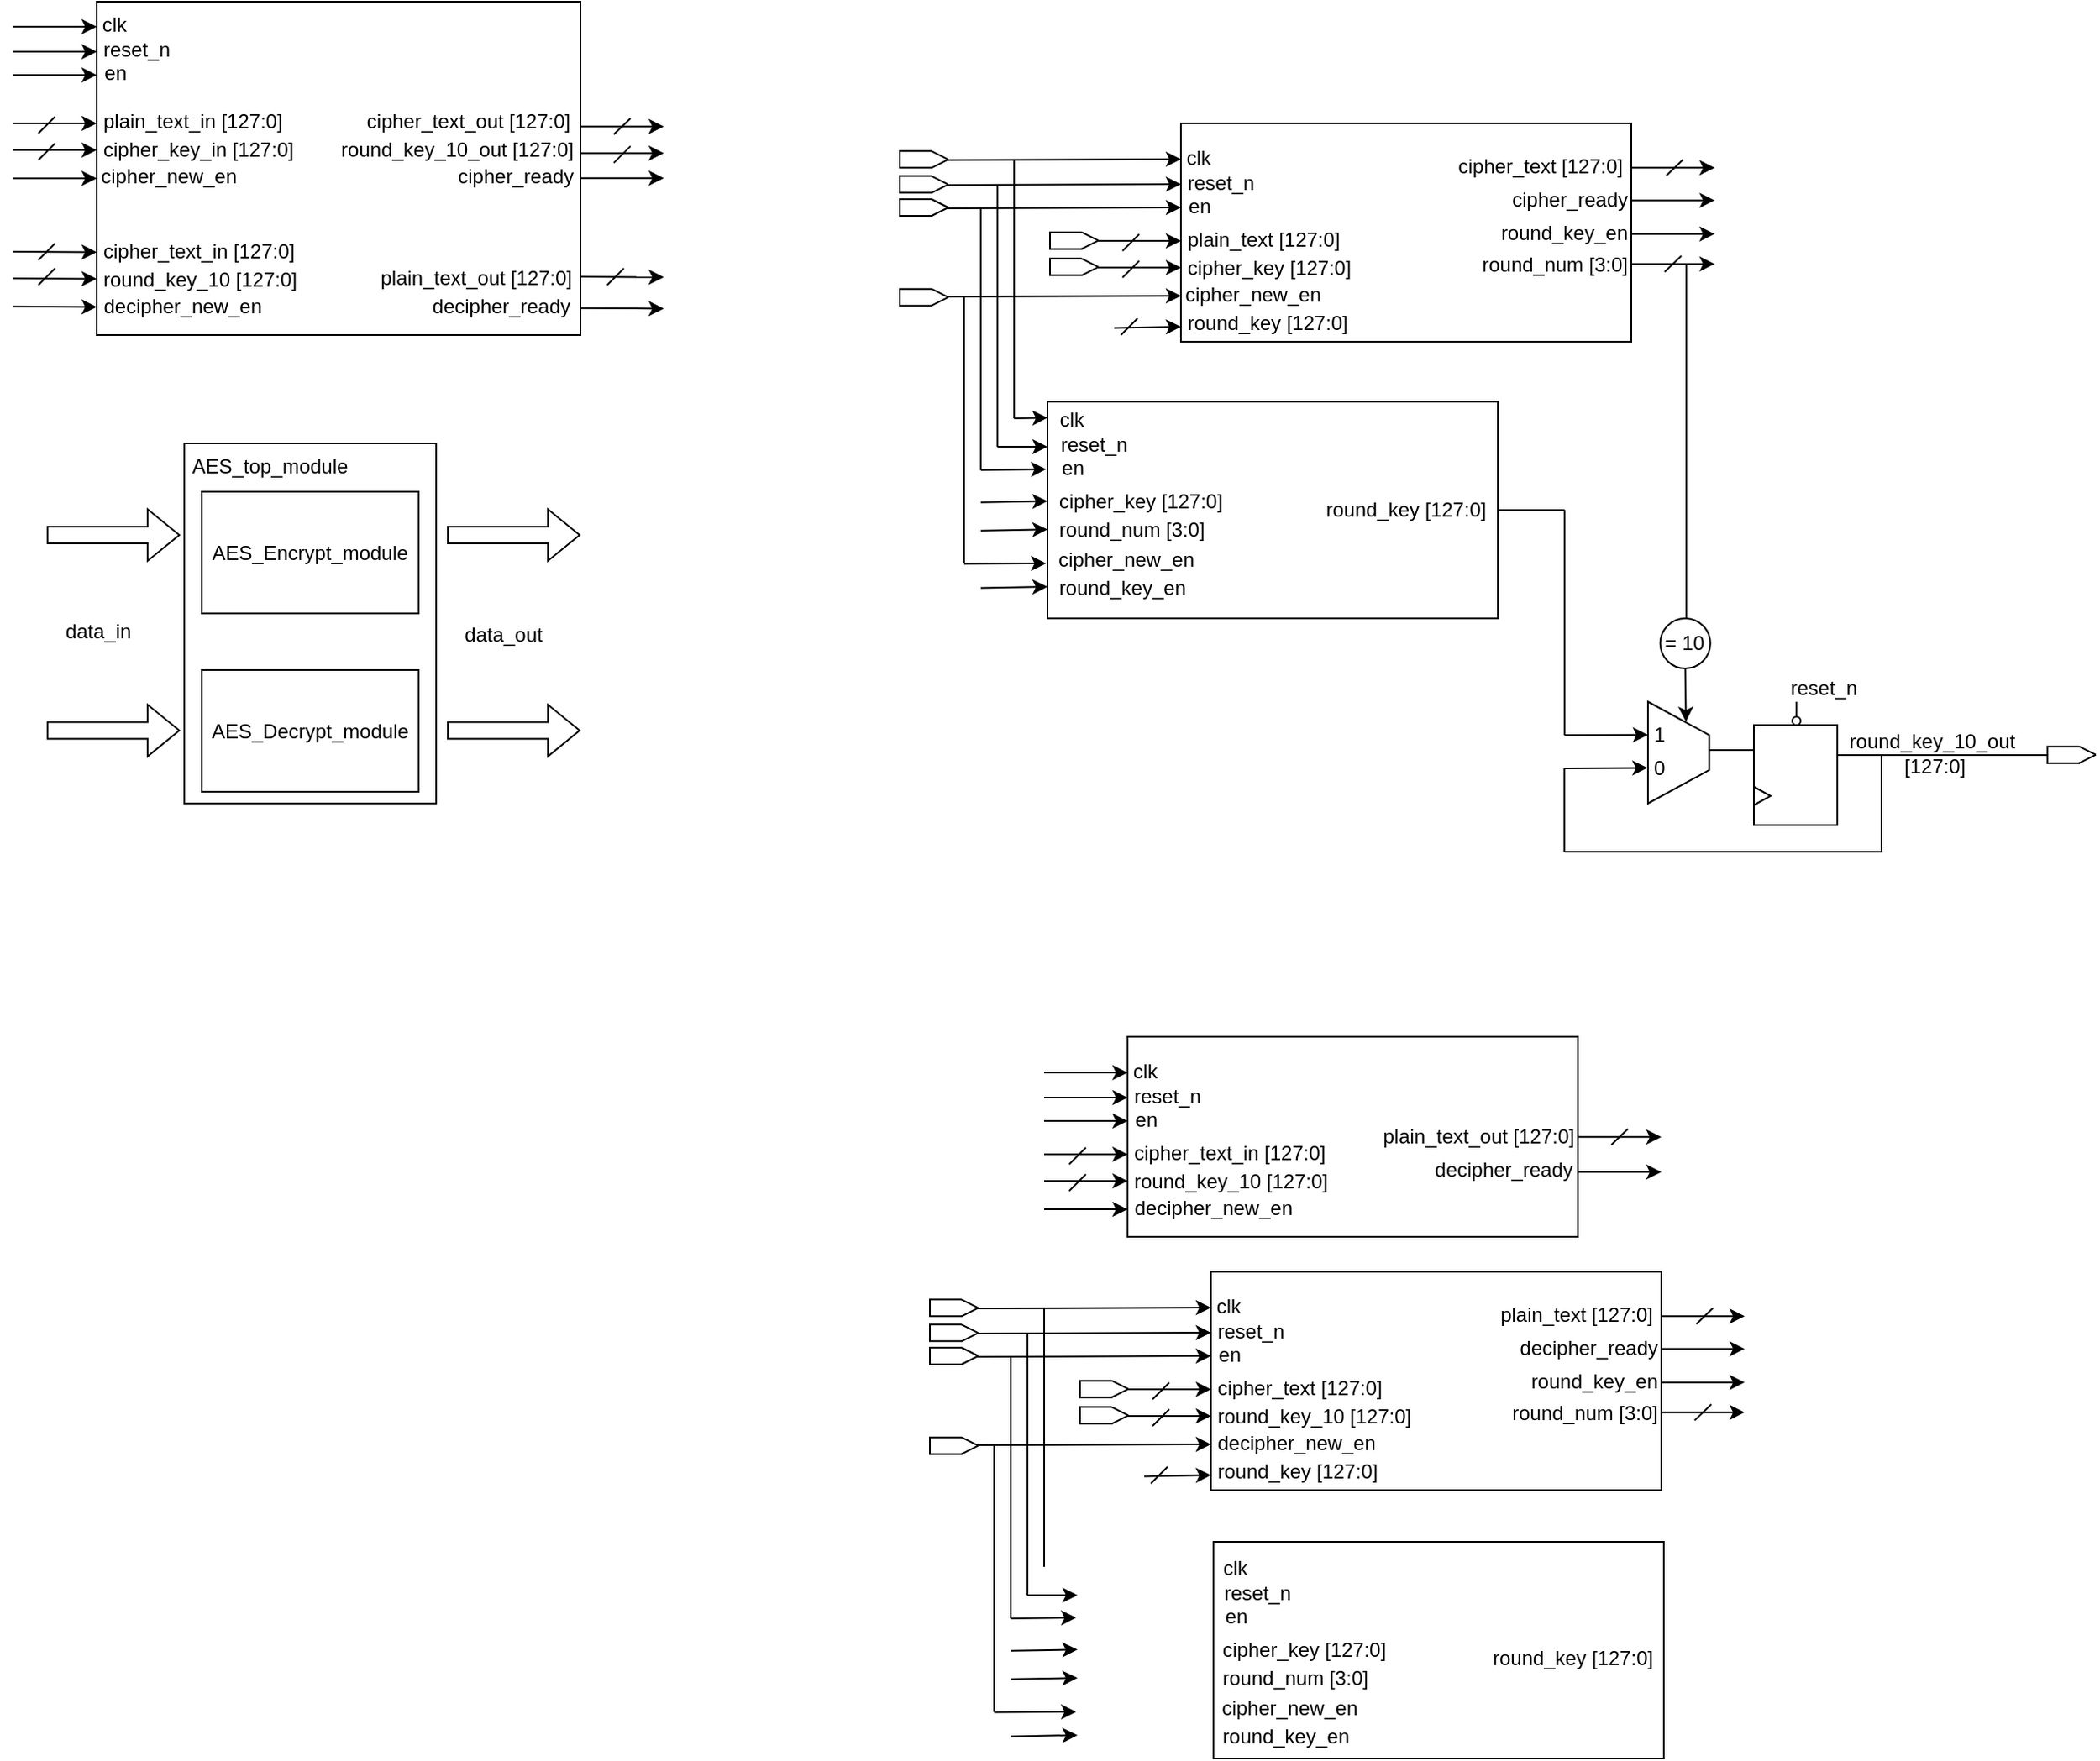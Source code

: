 <mxfile version="22.1.17" type="device" pages="2">
  <diagram name="module_diagram" id="wGj9Z4ek3EJbj8VVhBXp">
    <mxGraphModel dx="570" dy="-96" grid="1" gridSize="10" guides="1" tooltips="1" connect="1" arrows="1" fold="1" page="0" pageScale="1" pageWidth="827" pageHeight="1169" math="0" shadow="0">
      <root>
        <mxCell id="0" />
        <mxCell id="1" parent="0" />
        <mxCell id="NnP0CMICDvvqzzj7FkAU-10" value="" style="rounded=0;whiteSpace=wrap;html=1;" vertex="1" parent="1">
          <mxGeometry x="320" y="640" width="290" height="200" as="geometry" />
        </mxCell>
        <mxCell id="NnP0CMICDvvqzzj7FkAU-11" value="" style="endArrow=classic;html=1;rounded=0;" edge="1" parent="1">
          <mxGeometry width="50" height="50" relative="1" as="geometry">
            <mxPoint x="270" y="655" as="sourcePoint" />
            <mxPoint x="320" y="655" as="targetPoint" />
          </mxGeometry>
        </mxCell>
        <mxCell id="NnP0CMICDvvqzzj7FkAU-12" value="" style="endArrow=classic;html=1;rounded=0;" edge="1" parent="1">
          <mxGeometry width="50" height="50" relative="1" as="geometry">
            <mxPoint x="270" y="670" as="sourcePoint" />
            <mxPoint x="320" y="670" as="targetPoint" />
          </mxGeometry>
        </mxCell>
        <mxCell id="NnP0CMICDvvqzzj7FkAU-13" value="clk" style="text;html=1;strokeColor=none;fillColor=none;align=right;verticalAlign=middle;whiteSpace=wrap;rounded=0;" vertex="1" parent="1">
          <mxGeometry x="320" y="644" width="20" height="20" as="geometry" />
        </mxCell>
        <mxCell id="NnP0CMICDvvqzzj7FkAU-14" value="reset_n" style="text;html=1;strokeColor=none;fillColor=none;align=right;verticalAlign=middle;whiteSpace=wrap;rounded=0;" vertex="1" parent="1">
          <mxGeometry x="346" y="659" width="20" height="20" as="geometry" />
        </mxCell>
        <mxCell id="NnP0CMICDvvqzzj7FkAU-15" value="" style="endArrow=classic;html=1;rounded=0;entryX=0;entryY=0.2;entryDx=0;entryDy=0;entryPerimeter=0;" edge="1" parent="1">
          <mxGeometry width="50" height="50" relative="1" as="geometry">
            <mxPoint x="270" y="684" as="sourcePoint" />
            <mxPoint x="320" y="684.0" as="targetPoint" />
          </mxGeometry>
        </mxCell>
        <mxCell id="NnP0CMICDvvqzzj7FkAU-16" value="en" style="text;html=1;strokeColor=none;fillColor=none;align=right;verticalAlign=middle;whiteSpace=wrap;rounded=0;" vertex="1" parent="1">
          <mxGeometry x="320" y="673" width="20" height="20" as="geometry" />
        </mxCell>
        <mxCell id="NnP0CMICDvvqzzj7FkAU-17" value="" style="endArrow=classic;html=1;rounded=0;" edge="1" parent="1">
          <mxGeometry width="50" height="50" relative="1" as="geometry">
            <mxPoint x="270" y="713" as="sourcePoint" />
            <mxPoint x="320" y="713" as="targetPoint" />
          </mxGeometry>
        </mxCell>
        <mxCell id="NnP0CMICDvvqzzj7FkAU-18" value="" style="endArrow=classic;html=1;rounded=0;" edge="1" parent="1">
          <mxGeometry width="50" height="50" relative="1" as="geometry">
            <mxPoint x="270" y="729" as="sourcePoint" />
            <mxPoint x="320" y="729" as="targetPoint" />
          </mxGeometry>
        </mxCell>
        <mxCell id="NnP0CMICDvvqzzj7FkAU-19" value="cipher_key_in [127:0]" style="text;html=1;strokeColor=none;fillColor=none;align=left;verticalAlign=middle;whiteSpace=wrap;rounded=0;" vertex="1" parent="1">
          <mxGeometry x="321.5" y="719" width="121" height="20" as="geometry" />
        </mxCell>
        <mxCell id="NnP0CMICDvvqzzj7FkAU-20" value="" style="endArrow=classic;html=1;rounded=0;entryX=0;entryY=0.2;entryDx=0;entryDy=0;entryPerimeter=0;" edge="1" parent="1">
          <mxGeometry width="50" height="50" relative="1" as="geometry">
            <mxPoint x="270" y="746" as="sourcePoint" />
            <mxPoint x="320" y="746.0" as="targetPoint" />
          </mxGeometry>
        </mxCell>
        <mxCell id="NnP0CMICDvvqzzj7FkAU-21" value="cipher_new_en" style="text;html=1;strokeColor=none;fillColor=none;align=right;verticalAlign=middle;whiteSpace=wrap;rounded=0;" vertex="1" parent="1">
          <mxGeometry x="386" y="735" width="20" height="20" as="geometry" />
        </mxCell>
        <mxCell id="NnP0CMICDvvqzzj7FkAU-22" value="plain_text_in [127:0]" style="text;html=1;strokeColor=none;fillColor=none;align=left;verticalAlign=middle;whiteSpace=wrap;rounded=0;" vertex="1" parent="1">
          <mxGeometry x="321.5" y="702" width="118.5" height="20" as="geometry" />
        </mxCell>
        <mxCell id="NnP0CMICDvvqzzj7FkAU-24" value="round_key_10 [127:0]" style="text;html=1;strokeColor=none;fillColor=none;align=left;verticalAlign=middle;whiteSpace=wrap;rounded=0;" vertex="1" parent="1">
          <mxGeometry x="321.5" y="797" width="121" height="20" as="geometry" />
        </mxCell>
        <mxCell id="NnP0CMICDvvqzzj7FkAU-25" value="decipher_new_en" style="text;html=1;strokeColor=none;fillColor=none;align=right;verticalAlign=middle;whiteSpace=wrap;rounded=0;" vertex="1" parent="1">
          <mxGeometry x="401" y="813" width="20" height="20" as="geometry" />
        </mxCell>
        <mxCell id="NnP0CMICDvvqzzj7FkAU-26" value="cipher_text_in [127:0]" style="text;html=1;strokeColor=none;fillColor=none;align=left;verticalAlign=middle;whiteSpace=wrap;rounded=0;" vertex="1" parent="1">
          <mxGeometry x="321.5" y="780" width="118.5" height="20" as="geometry" />
        </mxCell>
        <mxCell id="NnP0CMICDvvqzzj7FkAU-27" value="" style="endArrow=classic;html=1;rounded=0;" edge="1" parent="1">
          <mxGeometry width="50" height="50" relative="1" as="geometry">
            <mxPoint x="270" y="790" as="sourcePoint" />
            <mxPoint x="320" y="790.3" as="targetPoint" />
          </mxGeometry>
        </mxCell>
        <mxCell id="NnP0CMICDvvqzzj7FkAU-28" value="" style="endArrow=classic;html=1;rounded=0;" edge="1" parent="1">
          <mxGeometry width="50" height="50" relative="1" as="geometry">
            <mxPoint x="270" y="806" as="sourcePoint" />
            <mxPoint x="320" y="806.3" as="targetPoint" />
          </mxGeometry>
        </mxCell>
        <mxCell id="NnP0CMICDvvqzzj7FkAU-30" value="round_key_10_out [127:0]" style="text;html=1;strokeColor=none;fillColor=none;align=right;verticalAlign=middle;whiteSpace=wrap;rounded=0;" vertex="1" parent="1">
          <mxGeometry x="462" y="719" width="146" height="20" as="geometry" />
        </mxCell>
        <mxCell id="NnP0CMICDvvqzzj7FkAU-31" value="cipher_ready" style="text;html=1;strokeColor=none;fillColor=none;align=right;verticalAlign=middle;whiteSpace=wrap;rounded=0;" vertex="1" parent="1">
          <mxGeometry x="588" y="735" width="20" height="20" as="geometry" />
        </mxCell>
        <mxCell id="NnP0CMICDvvqzzj7FkAU-32" value="cipher_text_out [127:0]" style="text;html=1;strokeColor=none;fillColor=none;align=right;verticalAlign=middle;whiteSpace=wrap;rounded=0;" vertex="1" parent="1">
          <mxGeometry x="472" y="702" width="133.5" height="20" as="geometry" />
        </mxCell>
        <mxCell id="NnP0CMICDvvqzzj7FkAU-34" value="decipher_ready" style="text;html=1;strokeColor=none;fillColor=none;align=right;verticalAlign=middle;whiteSpace=wrap;rounded=0;" vertex="1" parent="1">
          <mxGeometry x="585.5" y="813" width="20" height="20" as="geometry" />
        </mxCell>
        <mxCell id="NnP0CMICDvvqzzj7FkAU-35" value="plain_text_out [127:0]" style="text;html=1;strokeColor=none;fillColor=none;align=right;verticalAlign=middle;whiteSpace=wrap;rounded=0;" vertex="1" parent="1">
          <mxGeometry x="488.25" y="796" width="118.5" height="20" as="geometry" />
        </mxCell>
        <mxCell id="NnP0CMICDvvqzzj7FkAU-36" value="" style="endArrow=classic;html=1;rounded=0;" edge="1" parent="1">
          <mxGeometry width="50" height="50" relative="1" as="geometry">
            <mxPoint x="270" y="822.85" as="sourcePoint" />
            <mxPoint x="320" y="823.15" as="targetPoint" />
          </mxGeometry>
        </mxCell>
        <mxCell id="NnP0CMICDvvqzzj7FkAU-37" value="" style="endArrow=classic;html=1;rounded=0;" edge="1" parent="1">
          <mxGeometry width="50" height="50" relative="1" as="geometry">
            <mxPoint x="610" y="714.93" as="sourcePoint" />
            <mxPoint x="660" y="714.93" as="targetPoint" />
          </mxGeometry>
        </mxCell>
        <mxCell id="NnP0CMICDvvqzzj7FkAU-38" value="" style="endArrow=classic;html=1;rounded=0;" edge="1" parent="1">
          <mxGeometry width="50" height="50" relative="1" as="geometry">
            <mxPoint x="610" y="730.93" as="sourcePoint" />
            <mxPoint x="660" y="730.93" as="targetPoint" />
          </mxGeometry>
        </mxCell>
        <mxCell id="NnP0CMICDvvqzzj7FkAU-39" value="" style="endArrow=classic;html=1;rounded=0;entryX=0;entryY=0.2;entryDx=0;entryDy=0;entryPerimeter=0;" edge="1" parent="1">
          <mxGeometry width="50" height="50" relative="1" as="geometry">
            <mxPoint x="610" y="745.93" as="sourcePoint" />
            <mxPoint x="660" y="745.93" as="targetPoint" />
          </mxGeometry>
        </mxCell>
        <mxCell id="NnP0CMICDvvqzzj7FkAU-40" value="" style="endArrow=classic;html=1;rounded=0;" edge="1" parent="1">
          <mxGeometry width="50" height="50" relative="1" as="geometry">
            <mxPoint x="610" y="805" as="sourcePoint" />
            <mxPoint x="660" y="805.3" as="targetPoint" />
          </mxGeometry>
        </mxCell>
        <mxCell id="NnP0CMICDvvqzzj7FkAU-41" value="" style="endArrow=classic;html=1;rounded=0;" edge="1" parent="1">
          <mxGeometry width="50" height="50" relative="1" as="geometry">
            <mxPoint x="610" y="823.85" as="sourcePoint" />
            <mxPoint x="660" y="824.15" as="targetPoint" />
          </mxGeometry>
        </mxCell>
        <mxCell id="NnP0CMICDvvqzzj7FkAU-42" value="" style="endArrow=none;html=1;rounded=0;" edge="1" parent="1">
          <mxGeometry width="50" height="50" relative="1" as="geometry">
            <mxPoint x="626" y="810" as="sourcePoint" />
            <mxPoint x="636" y="800" as="targetPoint" />
          </mxGeometry>
        </mxCell>
        <mxCell id="NnP0CMICDvvqzzj7FkAU-43" value="" style="endArrow=none;html=1;rounded=0;" edge="1" parent="1">
          <mxGeometry width="50" height="50" relative="1" as="geometry">
            <mxPoint x="630" y="736.67" as="sourcePoint" />
            <mxPoint x="640" y="726.67" as="targetPoint" />
          </mxGeometry>
        </mxCell>
        <mxCell id="NnP0CMICDvvqzzj7FkAU-44" value="" style="endArrow=none;html=1;rounded=0;" edge="1" parent="1">
          <mxGeometry width="50" height="50" relative="1" as="geometry">
            <mxPoint x="630" y="719.67" as="sourcePoint" />
            <mxPoint x="640" y="710" as="targetPoint" />
          </mxGeometry>
        </mxCell>
        <mxCell id="NnP0CMICDvvqzzj7FkAU-45" value="" style="endArrow=none;html=1;rounded=0;" edge="1" parent="1">
          <mxGeometry width="50" height="50" relative="1" as="geometry">
            <mxPoint x="285" y="735" as="sourcePoint" />
            <mxPoint x="295" y="725" as="targetPoint" />
          </mxGeometry>
        </mxCell>
        <mxCell id="NnP0CMICDvvqzzj7FkAU-46" value="" style="endArrow=none;html=1;rounded=0;" edge="1" parent="1">
          <mxGeometry width="50" height="50" relative="1" as="geometry">
            <mxPoint x="285" y="719" as="sourcePoint" />
            <mxPoint x="295" y="709" as="targetPoint" />
          </mxGeometry>
        </mxCell>
        <mxCell id="NnP0CMICDvvqzzj7FkAU-47" value="" style="endArrow=none;html=1;rounded=0;" edge="1" parent="1">
          <mxGeometry width="50" height="50" relative="1" as="geometry">
            <mxPoint x="285" y="795" as="sourcePoint" />
            <mxPoint x="295" y="785" as="targetPoint" />
          </mxGeometry>
        </mxCell>
        <mxCell id="NnP0CMICDvvqzzj7FkAU-48" value="" style="endArrow=none;html=1;rounded=0;" edge="1" parent="1">
          <mxGeometry width="50" height="50" relative="1" as="geometry">
            <mxPoint x="285" y="810" as="sourcePoint" />
            <mxPoint x="295" y="800" as="targetPoint" />
          </mxGeometry>
        </mxCell>
        <mxCell id="NnP0CMICDvvqzzj7FkAU-51" value="" style="rounded=0;whiteSpace=wrap;html=1;" vertex="1" parent="1">
          <mxGeometry x="372.5" y="905" width="151" height="216" as="geometry" />
        </mxCell>
        <mxCell id="NnP0CMICDvvqzzj7FkAU-49" value="AES_Encrypt_module" style="rounded=0;whiteSpace=wrap;html=1;" vertex="1" parent="1">
          <mxGeometry x="383" y="934" width="130" height="73" as="geometry" />
        </mxCell>
        <mxCell id="NnP0CMICDvvqzzj7FkAU-50" value="AES_Decrypt_module" style="rounded=0;whiteSpace=wrap;html=1;" vertex="1" parent="1">
          <mxGeometry x="383" y="1041" width="130" height="73" as="geometry" />
        </mxCell>
        <mxCell id="NnP0CMICDvvqzzj7FkAU-52" value="AES_top_module" style="text;html=1;strokeColor=none;fillColor=none;align=center;verticalAlign=middle;whiteSpace=wrap;rounded=0;" vertex="1" parent="1">
          <mxGeometry x="394" y="904" width="60" height="30" as="geometry" />
        </mxCell>
        <mxCell id="NnP0CMICDvvqzzj7FkAU-56" value="" style="shape=flexArrow;endArrow=classic;html=1;rounded=0;" edge="1" parent="1">
          <mxGeometry width="50" height="50" relative="1" as="geometry">
            <mxPoint x="290" y="960" as="sourcePoint" />
            <mxPoint x="370" y="960" as="targetPoint" />
          </mxGeometry>
        </mxCell>
        <mxCell id="NnP0CMICDvvqzzj7FkAU-57" value="" style="shape=flexArrow;endArrow=classic;html=1;rounded=0;" edge="1" parent="1">
          <mxGeometry width="50" height="50" relative="1" as="geometry">
            <mxPoint x="530" y="960" as="sourcePoint" />
            <mxPoint x="610" y="960" as="targetPoint" />
          </mxGeometry>
        </mxCell>
        <mxCell id="NnP0CMICDvvqzzj7FkAU-58" value="" style="shape=flexArrow;endArrow=classic;html=1;rounded=0;" edge="1" parent="1">
          <mxGeometry width="50" height="50" relative="1" as="geometry">
            <mxPoint x="290" y="1077.26" as="sourcePoint" />
            <mxPoint x="370" y="1077.26" as="targetPoint" />
          </mxGeometry>
        </mxCell>
        <mxCell id="NnP0CMICDvvqzzj7FkAU-59" value="" style="shape=flexArrow;endArrow=classic;html=1;rounded=0;" edge="1" parent="1">
          <mxGeometry width="50" height="50" relative="1" as="geometry">
            <mxPoint x="530" y="1077.26" as="sourcePoint" />
            <mxPoint x="610" y="1077.26" as="targetPoint" />
          </mxGeometry>
        </mxCell>
        <mxCell id="NnP0CMICDvvqzzj7FkAU-60" value="data_in" style="text;html=1;strokeColor=none;fillColor=none;align=center;verticalAlign=middle;whiteSpace=wrap;rounded=0;" vertex="1" parent="1">
          <mxGeometry x="291" y="1003" width="60" height="30" as="geometry" />
        </mxCell>
        <mxCell id="NnP0CMICDvvqzzj7FkAU-61" value="data_out" style="text;html=1;strokeColor=none;fillColor=none;align=center;verticalAlign=middle;whiteSpace=wrap;rounded=0;" vertex="1" parent="1">
          <mxGeometry x="534" y="1005" width="60" height="30" as="geometry" />
        </mxCell>
        <mxCell id="NnP0CMICDvvqzzj7FkAU-62" value="" style="rounded=0;whiteSpace=wrap;html=1;" vertex="1" parent="1">
          <mxGeometry x="970" y="713" width="270" height="131" as="geometry" />
        </mxCell>
        <mxCell id="NnP0CMICDvvqzzj7FkAU-63" value="" style="endArrow=classic;html=1;rounded=0;" edge="1" parent="1">
          <mxGeometry width="50" height="50" relative="1" as="geometry">
            <mxPoint x="920" y="783.5" as="sourcePoint" />
            <mxPoint x="970" y="783.5" as="targetPoint" />
          </mxGeometry>
        </mxCell>
        <mxCell id="NnP0CMICDvvqzzj7FkAU-64" value="" style="endArrow=classic;html=1;rounded=0;" edge="1" parent="1">
          <mxGeometry width="50" height="50" relative="1" as="geometry">
            <mxPoint x="920" y="799.5" as="sourcePoint" />
            <mxPoint x="970" y="799.5" as="targetPoint" />
          </mxGeometry>
        </mxCell>
        <mxCell id="NnP0CMICDvvqzzj7FkAU-65" value="cipher_key [127:0]" style="text;html=1;strokeColor=none;fillColor=none;align=left;verticalAlign=middle;whiteSpace=wrap;rounded=0;" vertex="1" parent="1">
          <mxGeometry x="971.5" y="789.5" width="121" height="20" as="geometry" />
        </mxCell>
        <mxCell id="NnP0CMICDvvqzzj7FkAU-66" value="" style="endArrow=classic;html=1;rounded=0;entryX=0;entryY=0.2;entryDx=0;entryDy=0;entryPerimeter=0;" edge="1" parent="1">
          <mxGeometry width="50" height="50" relative="1" as="geometry">
            <mxPoint x="830" y="817" as="sourcePoint" />
            <mxPoint x="970" y="816.5" as="targetPoint" />
          </mxGeometry>
        </mxCell>
        <mxCell id="NnP0CMICDvvqzzj7FkAU-67" value="cipher_new_en" style="text;html=1;strokeColor=none;fillColor=none;align=right;verticalAlign=middle;whiteSpace=wrap;rounded=0;" vertex="1" parent="1">
          <mxGeometry x="1036" y="805.5" width="20" height="20" as="geometry" />
        </mxCell>
        <mxCell id="NnP0CMICDvvqzzj7FkAU-68" value="plain_text [127:0]" style="text;html=1;strokeColor=none;fillColor=none;align=left;verticalAlign=middle;whiteSpace=wrap;rounded=0;" vertex="1" parent="1">
          <mxGeometry x="971.5" y="772.5" width="118.5" height="20" as="geometry" />
        </mxCell>
        <mxCell id="NnP0CMICDvvqzzj7FkAU-69" value="" style="endArrow=none;html=1;rounded=0;" edge="1" parent="1">
          <mxGeometry width="50" height="50" relative="1" as="geometry">
            <mxPoint x="935" y="805.5" as="sourcePoint" />
            <mxPoint x="945" y="795.5" as="targetPoint" />
          </mxGeometry>
        </mxCell>
        <mxCell id="NnP0CMICDvvqzzj7FkAU-70" value="" style="endArrow=none;html=1;rounded=0;" edge="1" parent="1">
          <mxGeometry width="50" height="50" relative="1" as="geometry">
            <mxPoint x="935" y="789.5" as="sourcePoint" />
            <mxPoint x="945" y="779.5" as="targetPoint" />
          </mxGeometry>
        </mxCell>
        <mxCell id="NnP0CMICDvvqzzj7FkAU-71" value="" style="endArrow=classic;html=1;rounded=0;" edge="1" parent="1">
          <mxGeometry width="50" height="50" relative="1" as="geometry">
            <mxPoint x="830" y="735" as="sourcePoint" />
            <mxPoint x="970" y="734.5" as="targetPoint" />
          </mxGeometry>
        </mxCell>
        <mxCell id="NnP0CMICDvvqzzj7FkAU-72" value="" style="endArrow=classic;html=1;rounded=0;" edge="1" parent="1">
          <mxGeometry width="50" height="50" relative="1" as="geometry">
            <mxPoint x="830" y="750" as="sourcePoint" />
            <mxPoint x="970" y="749.5" as="targetPoint" />
          </mxGeometry>
        </mxCell>
        <mxCell id="NnP0CMICDvvqzzj7FkAU-73" value="clk" style="text;html=1;strokeColor=none;fillColor=none;align=right;verticalAlign=middle;whiteSpace=wrap;rounded=0;" vertex="1" parent="1">
          <mxGeometry x="970" y="723.5" width="20" height="20" as="geometry" />
        </mxCell>
        <mxCell id="NnP0CMICDvvqzzj7FkAU-74" value="reset_n" style="text;html=1;strokeColor=none;fillColor=none;align=right;verticalAlign=middle;whiteSpace=wrap;rounded=0;" vertex="1" parent="1">
          <mxGeometry x="996" y="738.5" width="20" height="20" as="geometry" />
        </mxCell>
        <mxCell id="NnP0CMICDvvqzzj7FkAU-75" value="" style="endArrow=classic;html=1;rounded=0;entryX=0;entryY=0.2;entryDx=0;entryDy=0;entryPerimeter=0;" edge="1" parent="1">
          <mxGeometry width="50" height="50" relative="1" as="geometry">
            <mxPoint x="830" y="764" as="sourcePoint" />
            <mxPoint x="970" y="763.5" as="targetPoint" />
          </mxGeometry>
        </mxCell>
        <mxCell id="NnP0CMICDvvqzzj7FkAU-76" value="en" style="text;html=1;strokeColor=none;fillColor=none;align=right;verticalAlign=middle;whiteSpace=wrap;rounded=0;" vertex="1" parent="1">
          <mxGeometry x="970" y="752.5" width="20" height="20" as="geometry" />
        </mxCell>
        <mxCell id="NnP0CMICDvvqzzj7FkAU-77" value="&lt;div style=&quot;&quot;&gt;&lt;span style=&quot;background-color: initial;&quot;&gt;round_key_10_out&lt;/span&gt;&lt;/div&gt;&amp;nbsp;[127:0]" style="text;html=1;strokeColor=none;fillColor=none;align=center;verticalAlign=middle;whiteSpace=wrap;rounded=0;" vertex="1" parent="1">
          <mxGeometry x="1364.5" y="1081" width="110.5" height="20" as="geometry" />
        </mxCell>
        <mxCell id="NnP0CMICDvvqzzj7FkAU-78" value="cipher_ready" style="text;html=1;strokeColor=none;fillColor=none;align=right;verticalAlign=middle;whiteSpace=wrap;rounded=0;" vertex="1" parent="1">
          <mxGeometry x="1220" y="748.5" width="20" height="20" as="geometry" />
        </mxCell>
        <mxCell id="NnP0CMICDvvqzzj7FkAU-79" value="cipher_text [127:0]" style="text;html=1;strokeColor=none;fillColor=none;align=right;verticalAlign=middle;whiteSpace=wrap;rounded=0;" vertex="1" parent="1">
          <mxGeometry x="1130" y="728.5" width="106.5" height="20" as="geometry" />
        </mxCell>
        <mxCell id="NnP0CMICDvvqzzj7FkAU-80" value="" style="endArrow=classic;html=1;rounded=0;" edge="1" parent="1">
          <mxGeometry width="50" height="50" relative="1" as="geometry">
            <mxPoint x="1240" y="739.68" as="sourcePoint" />
            <mxPoint x="1290" y="739.68" as="targetPoint" />
          </mxGeometry>
        </mxCell>
        <mxCell id="NnP0CMICDvvqzzj7FkAU-82" value="" style="endArrow=classic;html=1;rounded=0;entryX=0;entryY=0.2;entryDx=0;entryDy=0;entryPerimeter=0;" edge="1" parent="1">
          <mxGeometry width="50" height="50" relative="1" as="geometry">
            <mxPoint x="1240" y="759.21" as="sourcePoint" />
            <mxPoint x="1290" y="759.21" as="targetPoint" />
          </mxGeometry>
        </mxCell>
        <mxCell id="NnP0CMICDvvqzzj7FkAU-84" value="" style="endArrow=none;html=1;rounded=0;" edge="1" parent="1">
          <mxGeometry width="50" height="50" relative="1" as="geometry">
            <mxPoint x="1261" y="744.42" as="sourcePoint" />
            <mxPoint x="1271" y="734.75" as="targetPoint" />
          </mxGeometry>
        </mxCell>
        <mxCell id="NnP0CMICDvvqzzj7FkAU-85" value="" style="rounded=0;whiteSpace=wrap;html=1;" vertex="1" parent="1">
          <mxGeometry x="938" y="1261" width="270" height="120" as="geometry" />
        </mxCell>
        <mxCell id="NnP0CMICDvvqzzj7FkAU-86" value="" style="endArrow=classic;html=1;rounded=0;" edge="1" parent="1">
          <mxGeometry width="50" height="50" relative="1" as="geometry">
            <mxPoint x="888" y="1331.5" as="sourcePoint" />
            <mxPoint x="938" y="1331.5" as="targetPoint" />
          </mxGeometry>
        </mxCell>
        <mxCell id="NnP0CMICDvvqzzj7FkAU-87" value="" style="endArrow=classic;html=1;rounded=0;" edge="1" parent="1">
          <mxGeometry width="50" height="50" relative="1" as="geometry">
            <mxPoint x="888" y="1347.5" as="sourcePoint" />
            <mxPoint x="938" y="1347.5" as="targetPoint" />
          </mxGeometry>
        </mxCell>
        <mxCell id="NnP0CMICDvvqzzj7FkAU-88" value="round_key_10 [127:0]" style="text;html=1;strokeColor=none;fillColor=none;align=left;verticalAlign=middle;whiteSpace=wrap;rounded=0;" vertex="1" parent="1">
          <mxGeometry x="939.5" y="1337.5" width="121" height="20" as="geometry" />
        </mxCell>
        <mxCell id="NnP0CMICDvvqzzj7FkAU-89" value="" style="endArrow=classic;html=1;rounded=0;entryX=0;entryY=0.2;entryDx=0;entryDy=0;entryPerimeter=0;" edge="1" parent="1">
          <mxGeometry width="50" height="50" relative="1" as="geometry">
            <mxPoint x="888" y="1364.5" as="sourcePoint" />
            <mxPoint x="938" y="1364.5" as="targetPoint" />
          </mxGeometry>
        </mxCell>
        <mxCell id="NnP0CMICDvvqzzj7FkAU-90" value="decipher_new_en" style="text;html=1;strokeColor=none;fillColor=none;align=right;verticalAlign=middle;whiteSpace=wrap;rounded=0;" vertex="1" parent="1">
          <mxGeometry x="1019" y="1353.5" width="20" height="20" as="geometry" />
        </mxCell>
        <mxCell id="NnP0CMICDvvqzzj7FkAU-91" value="cipher_text_in [127:0]" style="text;html=1;strokeColor=none;fillColor=none;align=left;verticalAlign=middle;whiteSpace=wrap;rounded=0;" vertex="1" parent="1">
          <mxGeometry x="939.5" y="1320.5" width="128.5" height="20" as="geometry" />
        </mxCell>
        <mxCell id="NnP0CMICDvvqzzj7FkAU-92" value="" style="endArrow=none;html=1;rounded=0;" edge="1" parent="1">
          <mxGeometry width="50" height="50" relative="1" as="geometry">
            <mxPoint x="903" y="1353.5" as="sourcePoint" />
            <mxPoint x="913" y="1343.5" as="targetPoint" />
          </mxGeometry>
        </mxCell>
        <mxCell id="NnP0CMICDvvqzzj7FkAU-93" value="" style="endArrow=none;html=1;rounded=0;" edge="1" parent="1">
          <mxGeometry width="50" height="50" relative="1" as="geometry">
            <mxPoint x="903" y="1337.5" as="sourcePoint" />
            <mxPoint x="913" y="1327.5" as="targetPoint" />
          </mxGeometry>
        </mxCell>
        <mxCell id="NnP0CMICDvvqzzj7FkAU-94" value="" style="endArrow=classic;html=1;rounded=0;" edge="1" parent="1">
          <mxGeometry width="50" height="50" relative="1" as="geometry">
            <mxPoint x="888" y="1282.5" as="sourcePoint" />
            <mxPoint x="938" y="1282.5" as="targetPoint" />
          </mxGeometry>
        </mxCell>
        <mxCell id="NnP0CMICDvvqzzj7FkAU-95" value="" style="endArrow=classic;html=1;rounded=0;" edge="1" parent="1">
          <mxGeometry width="50" height="50" relative="1" as="geometry">
            <mxPoint x="888" y="1297.5" as="sourcePoint" />
            <mxPoint x="938" y="1297.5" as="targetPoint" />
          </mxGeometry>
        </mxCell>
        <mxCell id="NnP0CMICDvvqzzj7FkAU-96" value="clk" style="text;html=1;strokeColor=none;fillColor=none;align=right;verticalAlign=middle;whiteSpace=wrap;rounded=0;" vertex="1" parent="1">
          <mxGeometry x="938" y="1271.5" width="20" height="20" as="geometry" />
        </mxCell>
        <mxCell id="NnP0CMICDvvqzzj7FkAU-97" value="reset_n" style="text;html=1;strokeColor=none;fillColor=none;align=right;verticalAlign=middle;whiteSpace=wrap;rounded=0;" vertex="1" parent="1">
          <mxGeometry x="964" y="1286.5" width="20" height="20" as="geometry" />
        </mxCell>
        <mxCell id="NnP0CMICDvvqzzj7FkAU-98" value="" style="endArrow=classic;html=1;rounded=0;entryX=0;entryY=0.2;entryDx=0;entryDy=0;entryPerimeter=0;" edge="1" parent="1">
          <mxGeometry width="50" height="50" relative="1" as="geometry">
            <mxPoint x="888" y="1311.5" as="sourcePoint" />
            <mxPoint x="938" y="1311.5" as="targetPoint" />
          </mxGeometry>
        </mxCell>
        <mxCell id="NnP0CMICDvvqzzj7FkAU-99" value="en" style="text;html=1;strokeColor=none;fillColor=none;align=right;verticalAlign=middle;whiteSpace=wrap;rounded=0;" vertex="1" parent="1">
          <mxGeometry x="938" y="1300.5" width="20" height="20" as="geometry" />
        </mxCell>
        <mxCell id="NnP0CMICDvvqzzj7FkAU-101" value="decipher_ready" style="text;html=1;strokeColor=none;fillColor=none;align=right;verticalAlign=middle;whiteSpace=wrap;rounded=0;" vertex="1" parent="1">
          <mxGeometry x="1187" y="1331" width="20" height="20" as="geometry" />
        </mxCell>
        <mxCell id="NnP0CMICDvvqzzj7FkAU-102" value="plain_text_out [127:0]" style="text;html=1;strokeColor=none;fillColor=none;align=right;verticalAlign=middle;whiteSpace=wrap;rounded=0;" vertex="1" parent="1">
          <mxGeometry x="1073.5" y="1311" width="133.5" height="20" as="geometry" />
        </mxCell>
        <mxCell id="NnP0CMICDvvqzzj7FkAU-103" value="" style="endArrow=classic;html=1;rounded=0;" edge="1" parent="1">
          <mxGeometry width="50" height="50" relative="1" as="geometry">
            <mxPoint x="1208" y="1321.18" as="sourcePoint" />
            <mxPoint x="1258" y="1321.18" as="targetPoint" />
          </mxGeometry>
        </mxCell>
        <mxCell id="NnP0CMICDvvqzzj7FkAU-105" value="" style="endArrow=classic;html=1;rounded=0;entryX=0;entryY=0.2;entryDx=0;entryDy=0;entryPerimeter=0;" edge="1" parent="1">
          <mxGeometry width="50" height="50" relative="1" as="geometry">
            <mxPoint x="1208" y="1342.18" as="sourcePoint" />
            <mxPoint x="1258" y="1342.18" as="targetPoint" />
          </mxGeometry>
        </mxCell>
        <mxCell id="NnP0CMICDvvqzzj7FkAU-107" value="" style="endArrow=none;html=1;rounded=0;" edge="1" parent="1">
          <mxGeometry width="50" height="50" relative="1" as="geometry">
            <mxPoint x="1228" y="1325.92" as="sourcePoint" />
            <mxPoint x="1238" y="1316.25" as="targetPoint" />
          </mxGeometry>
        </mxCell>
        <mxCell id="NnP0CMICDvvqzzj7FkAU-108" value="" style="rounded=0;whiteSpace=wrap;html=1;fillColor=default;" vertex="1" parent="1">
          <mxGeometry x="890" y="880" width="270" height="130" as="geometry" />
        </mxCell>
        <mxCell id="NnP0CMICDvvqzzj7FkAU-112" style="edgeStyle=orthogonalEdgeStyle;rounded=0;orthogonalLoop=1;jettySize=auto;html=1;exitX=1;exitY=0.5;exitDx=0;exitDy=0;endArrow=none;endFill=0;" edge="1" parent="1">
          <mxGeometry relative="1" as="geometry">
            <mxPoint x="1489" y="1092" as="targetPoint" />
            <mxPoint x="1363.5" y="1092" as="sourcePoint" />
          </mxGeometry>
        </mxCell>
        <mxCell id="NnP0CMICDvvqzzj7FkAU-113" style="edgeStyle=orthogonalEdgeStyle;rounded=0;orthogonalLoop=1;jettySize=auto;html=1;exitX=0;exitY=0.25;exitDx=0;exitDy=0;endArrow=none;endFill=0;" edge="1" parent="1" source="NnP0CMICDvvqzzj7FkAU-110">
          <mxGeometry relative="1" as="geometry">
            <mxPoint x="1287" y="1089" as="targetPoint" />
          </mxGeometry>
        </mxCell>
        <mxCell id="NnP0CMICDvvqzzj7FkAU-110" value="" style="rounded=0;whiteSpace=wrap;html=1;" vertex="1" parent="1">
          <mxGeometry x="1313.5" y="1074" width="50" height="60" as="geometry" />
        </mxCell>
        <mxCell id="NnP0CMICDvvqzzj7FkAU-111" value="" style="triangle;whiteSpace=wrap;html=1;" vertex="1" parent="1">
          <mxGeometry x="1313.5" y="1111" width="10" height="11" as="geometry" />
        </mxCell>
        <mxCell id="NnP0CMICDvvqzzj7FkAU-114" value="" style="shape=trapezoid;perimeter=trapezoidPerimeter;whiteSpace=wrap;html=1;fixedSize=1;direction=south;" vertex="1" parent="1">
          <mxGeometry x="1250" y="1060" width="36.75" height="61" as="geometry" />
        </mxCell>
        <mxCell id="NnP0CMICDvvqzzj7FkAU-116" value="" style="ellipse;whiteSpace=wrap;html=1;aspect=fixed;" vertex="1" parent="1">
          <mxGeometry x="1336.5" y="1069" width="5" height="5" as="geometry" />
        </mxCell>
        <mxCell id="NnP0CMICDvvqzzj7FkAU-117" value="" style="endArrow=none;html=1;rounded=0;exitX=0.5;exitY=0;exitDx=0;exitDy=0;" edge="1" parent="1" source="NnP0CMICDvvqzzj7FkAU-116">
          <mxGeometry width="50" height="50" relative="1" as="geometry">
            <mxPoint x="1319" y="1100" as="sourcePoint" />
            <mxPoint x="1339" y="1060" as="targetPoint" />
          </mxGeometry>
        </mxCell>
        <mxCell id="NnP0CMICDvvqzzj7FkAU-118" value="1" style="text;html=1;strokeColor=none;fillColor=none;align=center;verticalAlign=middle;whiteSpace=wrap;rounded=0;" vertex="1" parent="1">
          <mxGeometry x="1252" y="1074" width="10" height="11" as="geometry" />
        </mxCell>
        <mxCell id="NnP0CMICDvvqzzj7FkAU-119" value="0" style="text;html=1;strokeColor=none;fillColor=none;align=center;verticalAlign=middle;whiteSpace=wrap;rounded=0;" vertex="1" parent="1">
          <mxGeometry x="1252" y="1095.5" width="10" height="9" as="geometry" />
        </mxCell>
        <mxCell id="NnP0CMICDvvqzzj7FkAU-120" value="round_key_en" style="text;html=1;strokeColor=none;fillColor=none;align=right;verticalAlign=middle;whiteSpace=wrap;rounded=0;" vertex="1" parent="1">
          <mxGeometry x="1220" y="768.5" width="20" height="20" as="geometry" />
        </mxCell>
        <mxCell id="NnP0CMICDvvqzzj7FkAU-121" value="round_num [3:0]" style="text;html=1;strokeColor=none;fillColor=none;align=right;verticalAlign=middle;whiteSpace=wrap;rounded=0;" vertex="1" parent="1">
          <mxGeometry x="1140" y="787.5" width="100" height="20" as="geometry" />
        </mxCell>
        <mxCell id="NnP0CMICDvvqzzj7FkAU-123" value="" style="endArrow=classic;html=1;rounded=0;entryX=0;entryY=0.2;entryDx=0;entryDy=0;entryPerimeter=0;" edge="1" parent="1">
          <mxGeometry width="50" height="50" relative="1" as="geometry">
            <mxPoint x="1240" y="779.36" as="sourcePoint" />
            <mxPoint x="1290" y="779.36" as="targetPoint" />
          </mxGeometry>
        </mxCell>
        <mxCell id="NnP0CMICDvvqzzj7FkAU-124" value="" style="endArrow=classic;html=1;rounded=0;entryX=0;entryY=0.2;entryDx=0;entryDy=0;entryPerimeter=0;" edge="1" parent="1">
          <mxGeometry width="50" height="50" relative="1" as="geometry">
            <mxPoint x="1240" y="797.36" as="sourcePoint" />
            <mxPoint x="1290" y="797.36" as="targetPoint" />
          </mxGeometry>
        </mxCell>
        <mxCell id="NnP0CMICDvvqzzj7FkAU-125" value="" style="endArrow=none;html=1;rounded=0;" edge="1" parent="1">
          <mxGeometry width="50" height="50" relative="1" as="geometry">
            <mxPoint x="1260" y="802.17" as="sourcePoint" />
            <mxPoint x="1270" y="792.5" as="targetPoint" />
          </mxGeometry>
        </mxCell>
        <mxCell id="NnP0CMICDvvqzzj7FkAU-126" value="= 10" style="ellipse;whiteSpace=wrap;html=1;aspect=fixed;" vertex="1" parent="1">
          <mxGeometry x="1257.38" y="1010" width="30" height="30" as="geometry" />
        </mxCell>
        <mxCell id="NnP0CMICDvvqzzj7FkAU-127" value="" style="endArrow=none;html=1;rounded=0;" edge="1" parent="1">
          <mxGeometry width="50" height="50" relative="1" as="geometry">
            <mxPoint x="1273" y="1010" as="sourcePoint" />
            <mxPoint x="1273" y="797" as="targetPoint" />
          </mxGeometry>
        </mxCell>
        <mxCell id="NnP0CMICDvvqzzj7FkAU-128" style="edgeStyle=orthogonalEdgeStyle;rounded=0;orthogonalLoop=1;jettySize=auto;html=1;exitX=0.5;exitY=1;exitDx=0;exitDy=0;entryX=0.197;entryY=0.38;entryDx=0;entryDy=0;entryPerimeter=0;" edge="1" parent="1" source="NnP0CMICDvvqzzj7FkAU-126" target="NnP0CMICDvvqzzj7FkAU-114">
          <mxGeometry relative="1" as="geometry" />
        </mxCell>
        <mxCell id="NnP0CMICDvvqzzj7FkAU-129" value="" style="endArrow=none;html=1;rounded=0;" edge="1" parent="1">
          <mxGeometry width="50" height="50" relative="1" as="geometry">
            <mxPoint x="1390" y="1150" as="sourcePoint" />
            <mxPoint x="1390" y="1092" as="targetPoint" />
          </mxGeometry>
        </mxCell>
        <mxCell id="NnP0CMICDvvqzzj7FkAU-130" value="" style="endArrow=none;html=1;rounded=0;" edge="1" parent="1">
          <mxGeometry width="50" height="50" relative="1" as="geometry">
            <mxPoint x="1200" y="1150" as="sourcePoint" />
            <mxPoint x="1390" y="1150" as="targetPoint" />
          </mxGeometry>
        </mxCell>
        <mxCell id="NnP0CMICDvvqzzj7FkAU-134" value="" style="endArrow=none;html=1;rounded=0;" edge="1" parent="1">
          <mxGeometry width="50" height="50" relative="1" as="geometry">
            <mxPoint x="1199.85" y="1150" as="sourcePoint" />
            <mxPoint x="1199.85" y="1100" as="targetPoint" />
          </mxGeometry>
        </mxCell>
        <mxCell id="NnP0CMICDvvqzzj7FkAU-135" value="" style="endArrow=classic;html=1;rounded=0;entryX=0.65;entryY=1.009;entryDx=0;entryDy=0;entryPerimeter=0;endFill=1;" edge="1" parent="1" target="NnP0CMICDvvqzzj7FkAU-114">
          <mxGeometry width="50" height="50" relative="1" as="geometry">
            <mxPoint x="1200" y="1100" as="sourcePoint" />
            <mxPoint x="1240" y="1100" as="targetPoint" />
          </mxGeometry>
        </mxCell>
        <mxCell id="NnP0CMICDvvqzzj7FkAU-136" value="round_num [3:0]" style="text;html=1;strokeColor=none;fillColor=none;align=left;verticalAlign=middle;whiteSpace=wrap;rounded=0;" vertex="1" parent="1">
          <mxGeometry x="895" y="947" width="121" height="20" as="geometry" />
        </mxCell>
        <mxCell id="NnP0CMICDvvqzzj7FkAU-137" value="cipher_new_en" style="text;html=1;strokeColor=none;fillColor=none;align=right;verticalAlign=middle;whiteSpace=wrap;rounded=0;" vertex="1" parent="1">
          <mxGeometry x="959.5" y="965" width="20" height="20" as="geometry" />
        </mxCell>
        <mxCell id="NnP0CMICDvvqzzj7FkAU-138" value="cipher_key [127:0]" style="text;html=1;strokeColor=none;fillColor=none;align=left;verticalAlign=middle;whiteSpace=wrap;rounded=0;" vertex="1" parent="1">
          <mxGeometry x="895" y="930" width="118.5" height="20" as="geometry" />
        </mxCell>
        <mxCell id="NnP0CMICDvvqzzj7FkAU-139" value="clk" style="text;html=1;strokeColor=none;fillColor=none;align=right;verticalAlign=middle;whiteSpace=wrap;rounded=0;" vertex="1" parent="1">
          <mxGeometry x="893.5" y="881" width="20" height="20" as="geometry" />
        </mxCell>
        <mxCell id="NnP0CMICDvvqzzj7FkAU-140" value="reset_n" style="text;html=1;strokeColor=none;fillColor=none;align=right;verticalAlign=middle;whiteSpace=wrap;rounded=0;" vertex="1" parent="1">
          <mxGeometry x="919.5" y="896" width="20" height="20" as="geometry" />
        </mxCell>
        <mxCell id="NnP0CMICDvvqzzj7FkAU-141" value="en" style="text;html=1;strokeColor=none;fillColor=none;align=right;verticalAlign=middle;whiteSpace=wrap;rounded=0;" vertex="1" parent="1">
          <mxGeometry x="893.5" y="910" width="20" height="20" as="geometry" />
        </mxCell>
        <mxCell id="NnP0CMICDvvqzzj7FkAU-142" value="round_key_en" style="text;html=1;strokeColor=none;fillColor=none;align=right;verticalAlign=middle;whiteSpace=wrap;rounded=0;" vertex="1" parent="1">
          <mxGeometry x="954.5" y="982" width="20" height="20" as="geometry" />
        </mxCell>
        <mxCell id="NnP0CMICDvvqzzj7FkAU-144" value="round_key [127:0]" style="text;html=1;strokeColor=none;fillColor=none;align=left;verticalAlign=middle;whiteSpace=wrap;rounded=0;" vertex="1" parent="1">
          <mxGeometry x="1055" y="935" width="100" height="20" as="geometry" />
        </mxCell>
        <mxCell id="NnP0CMICDvvqzzj7FkAU-145" value="" style="endArrow=none;html=1;rounded=0;" edge="1" parent="1">
          <mxGeometry width="50" height="50" relative="1" as="geometry">
            <mxPoint x="1160" y="945" as="sourcePoint" />
            <mxPoint x="1200" y="945" as="targetPoint" />
          </mxGeometry>
        </mxCell>
        <mxCell id="NnP0CMICDvvqzzj7FkAU-146" value="" style="endArrow=none;html=1;rounded=0;" edge="1" parent="1">
          <mxGeometry width="50" height="50" relative="1" as="geometry">
            <mxPoint x="1200" y="1080" as="sourcePoint" />
            <mxPoint x="1200" y="945" as="targetPoint" />
          </mxGeometry>
        </mxCell>
        <mxCell id="NnP0CMICDvvqzzj7FkAU-147" value="" style="endArrow=classic;html=1;rounded=0;entryX=0.326;entryY=1;entryDx=0;entryDy=0;entryPerimeter=0;endFill=1;" edge="1" parent="1" target="NnP0CMICDvvqzzj7FkAU-114">
          <mxGeometry width="50" height="50" relative="1" as="geometry">
            <mxPoint x="1200" y="1080" as="sourcePoint" />
            <mxPoint x="1180" y="1030" as="targetPoint" />
          </mxGeometry>
        </mxCell>
        <mxCell id="NnP0CMICDvvqzzj7FkAU-148" value="reset_n" style="text;html=1;strokeColor=none;fillColor=none;align=center;verticalAlign=middle;whiteSpace=wrap;rounded=0;" vertex="1" parent="1">
          <mxGeometry x="1336.5" y="1043" width="36.5" height="17" as="geometry" />
        </mxCell>
        <mxCell id="NnP0CMICDvvqzzj7FkAU-149" value="" style="endArrow=none;html=1;rounded=0;" edge="1" parent="1">
          <mxGeometry width="50" height="50" relative="1" as="geometry">
            <mxPoint x="870" y="890" as="sourcePoint" />
            <mxPoint x="870" y="735" as="targetPoint" />
          </mxGeometry>
        </mxCell>
        <mxCell id="NnP0CMICDvvqzzj7FkAU-150" value="" style="endArrow=classic;html=1;rounded=0;entryX=0;entryY=0.074;entryDx=0;entryDy=0;entryPerimeter=0;endFill=1;" edge="1" parent="1" target="NnP0CMICDvvqzzj7FkAU-108">
          <mxGeometry width="50" height="50" relative="1" as="geometry">
            <mxPoint x="870" y="890" as="sourcePoint" />
            <mxPoint x="910" y="840" as="targetPoint" />
          </mxGeometry>
        </mxCell>
        <mxCell id="NnP0CMICDvvqzzj7FkAU-151" value="" style="endArrow=none;html=1;rounded=0;" edge="1" parent="1">
          <mxGeometry width="50" height="50" relative="1" as="geometry">
            <mxPoint x="860" y="907" as="sourcePoint" />
            <mxPoint x="860" y="750" as="targetPoint" />
          </mxGeometry>
        </mxCell>
        <mxCell id="NnP0CMICDvvqzzj7FkAU-152" value="" style="endArrow=none;html=1;rounded=0;" edge="1" parent="1">
          <mxGeometry width="50" height="50" relative="1" as="geometry">
            <mxPoint x="850" y="921" as="sourcePoint" />
            <mxPoint x="850" y="764" as="targetPoint" />
          </mxGeometry>
        </mxCell>
        <mxCell id="NnP0CMICDvvqzzj7FkAU-153" value="" style="endArrow=classic;html=1;rounded=0;entryX=-0.003;entryY=0.304;entryDx=0;entryDy=0;entryPerimeter=0;endFill=1;" edge="1" parent="1">
          <mxGeometry width="50" height="50" relative="1" as="geometry">
            <mxPoint x="850" y="921" as="sourcePoint" />
            <mxPoint x="889.19" y="920.52" as="targetPoint" />
          </mxGeometry>
        </mxCell>
        <mxCell id="NnP0CMICDvvqzzj7FkAU-154" value="" style="endArrow=classic;html=1;rounded=0;entryX=-0.003;entryY=0.304;entryDx=0;entryDy=0;entryPerimeter=0;endFill=1;" edge="1" parent="1">
          <mxGeometry width="50" height="50" relative="1" as="geometry">
            <mxPoint x="860" y="907" as="sourcePoint" />
            <mxPoint x="890" y="907" as="targetPoint" />
          </mxGeometry>
        </mxCell>
        <mxCell id="NnP0CMICDvvqzzj7FkAU-155" value="" style="endArrow=classic;html=1;rounded=0;entryX=0;entryY=0.2;entryDx=0;entryDy=0;entryPerimeter=0;" edge="1" parent="1">
          <mxGeometry width="50" height="50" relative="1" as="geometry">
            <mxPoint x="850" y="991.7" as="sourcePoint" />
            <mxPoint x="890" y="991" as="targetPoint" />
          </mxGeometry>
        </mxCell>
        <mxCell id="NnP0CMICDvvqzzj7FkAU-156" value="" style="endArrow=none;html=1;rounded=0;" edge="1" parent="1">
          <mxGeometry width="50" height="50" relative="1" as="geometry">
            <mxPoint x="840" y="977" as="sourcePoint" />
            <mxPoint x="840" y="817" as="targetPoint" />
          </mxGeometry>
        </mxCell>
        <mxCell id="NnP0CMICDvvqzzj7FkAU-157" value="" style="endArrow=classic;html=1;rounded=0;entryX=-0.003;entryY=0.727;entryDx=0;entryDy=0;entryPerimeter=0;endFill=1;" edge="1" parent="1">
          <mxGeometry width="50" height="50" relative="1" as="geometry">
            <mxPoint x="840" y="977.24" as="sourcePoint" />
            <mxPoint x="889.19" y="977" as="targetPoint" />
          </mxGeometry>
        </mxCell>
        <mxCell id="NnP0CMICDvvqzzj7FkAU-158" value="" style="endArrow=classic;html=1;rounded=0;entryX=0;entryY=0.2;entryDx=0;entryDy=0;entryPerimeter=0;" edge="1" parent="1">
          <mxGeometry width="50" height="50" relative="1" as="geometry">
            <mxPoint x="850" y="957.35" as="sourcePoint" />
            <mxPoint x="890" y="956.65" as="targetPoint" />
          </mxGeometry>
        </mxCell>
        <mxCell id="NnP0CMICDvvqzzj7FkAU-159" value="" style="endArrow=classic;html=1;rounded=0;entryX=0;entryY=0.2;entryDx=0;entryDy=0;entryPerimeter=0;" edge="1" parent="1">
          <mxGeometry width="50" height="50" relative="1" as="geometry">
            <mxPoint x="850" y="940.35" as="sourcePoint" />
            <mxPoint x="890" y="939.65" as="targetPoint" />
          </mxGeometry>
        </mxCell>
        <mxCell id="NnP0CMICDvvqzzj7FkAU-161" value="" style="endArrow=none;html=1;rounded=0;" edge="1" parent="1">
          <mxGeometry width="50" height="50" relative="1" as="geometry">
            <mxPoint x="801" y="729.67" as="sourcePoint" />
            <mxPoint x="820.5" y="729.67" as="targetPoint" />
          </mxGeometry>
        </mxCell>
        <mxCell id="NnP0CMICDvvqzzj7FkAU-162" value="" style="endArrow=none;html=1;rounded=0;" edge="1" parent="1">
          <mxGeometry width="50" height="50" relative="1" as="geometry">
            <mxPoint x="801" y="739.67" as="sourcePoint" />
            <mxPoint x="821" y="739.67" as="targetPoint" />
            <Array as="points">
              <mxPoint x="801" y="739.67" />
            </Array>
          </mxGeometry>
        </mxCell>
        <mxCell id="NnP0CMICDvvqzzj7FkAU-163" value="" style="endArrow=none;html=1;rounded=0;" edge="1" parent="1">
          <mxGeometry width="50" height="50" relative="1" as="geometry">
            <mxPoint x="801.5" y="739.67" as="sourcePoint" />
            <mxPoint x="801.5" y="729.67" as="targetPoint" />
          </mxGeometry>
        </mxCell>
        <mxCell id="NnP0CMICDvvqzzj7FkAU-164" value="" style="endArrow=none;html=1;rounded=0;" edge="1" parent="1">
          <mxGeometry width="50" height="50" relative="1" as="geometry">
            <mxPoint x="820.5" y="729.67" as="sourcePoint" />
            <mxPoint x="830.5" y="734.67" as="targetPoint" />
          </mxGeometry>
        </mxCell>
        <mxCell id="NnP0CMICDvvqzzj7FkAU-165" value="" style="endArrow=none;html=1;rounded=0;" edge="1" parent="1">
          <mxGeometry width="50" height="50" relative="1" as="geometry">
            <mxPoint x="820.5" y="739.67" as="sourcePoint" />
            <mxPoint x="830.5" y="734.67" as="targetPoint" />
          </mxGeometry>
        </mxCell>
        <mxCell id="NnP0CMICDvvqzzj7FkAU-166" value="" style="endArrow=none;html=1;rounded=0;" edge="1" parent="1">
          <mxGeometry width="50" height="50" relative="1" as="geometry">
            <mxPoint x="801" y="744.67" as="sourcePoint" />
            <mxPoint x="820.5" y="744.67" as="targetPoint" />
          </mxGeometry>
        </mxCell>
        <mxCell id="NnP0CMICDvvqzzj7FkAU-167" value="" style="endArrow=none;html=1;rounded=0;" edge="1" parent="1">
          <mxGeometry width="50" height="50" relative="1" as="geometry">
            <mxPoint x="801" y="754.67" as="sourcePoint" />
            <mxPoint x="821" y="754.67" as="targetPoint" />
            <Array as="points">
              <mxPoint x="801" y="754.67" />
            </Array>
          </mxGeometry>
        </mxCell>
        <mxCell id="NnP0CMICDvvqzzj7FkAU-168" value="" style="endArrow=none;html=1;rounded=0;" edge="1" parent="1">
          <mxGeometry width="50" height="50" relative="1" as="geometry">
            <mxPoint x="801.5" y="754.67" as="sourcePoint" />
            <mxPoint x="801.5" y="744.67" as="targetPoint" />
          </mxGeometry>
        </mxCell>
        <mxCell id="NnP0CMICDvvqzzj7FkAU-169" value="" style="endArrow=none;html=1;rounded=0;" edge="1" parent="1">
          <mxGeometry width="50" height="50" relative="1" as="geometry">
            <mxPoint x="820.5" y="744.67" as="sourcePoint" />
            <mxPoint x="830.5" y="749.67" as="targetPoint" />
          </mxGeometry>
        </mxCell>
        <mxCell id="NnP0CMICDvvqzzj7FkAU-170" value="" style="endArrow=none;html=1;rounded=0;" edge="1" parent="1">
          <mxGeometry width="50" height="50" relative="1" as="geometry">
            <mxPoint x="820.5" y="754.67" as="sourcePoint" />
            <mxPoint x="830.5" y="749.67" as="targetPoint" />
          </mxGeometry>
        </mxCell>
        <mxCell id="NnP0CMICDvvqzzj7FkAU-171" value="" style="endArrow=none;html=1;rounded=0;" edge="1" parent="1">
          <mxGeometry width="50" height="50" relative="1" as="geometry">
            <mxPoint x="801" y="758.5" as="sourcePoint" />
            <mxPoint x="820.5" y="758.5" as="targetPoint" />
          </mxGeometry>
        </mxCell>
        <mxCell id="NnP0CMICDvvqzzj7FkAU-172" value="" style="endArrow=none;html=1;rounded=0;" edge="1" parent="1">
          <mxGeometry width="50" height="50" relative="1" as="geometry">
            <mxPoint x="801" y="768.5" as="sourcePoint" />
            <mxPoint x="821" y="768.5" as="targetPoint" />
            <Array as="points">
              <mxPoint x="801" y="768.5" />
            </Array>
          </mxGeometry>
        </mxCell>
        <mxCell id="NnP0CMICDvvqzzj7FkAU-173" value="" style="endArrow=none;html=1;rounded=0;" edge="1" parent="1">
          <mxGeometry width="50" height="50" relative="1" as="geometry">
            <mxPoint x="801.5" y="768.5" as="sourcePoint" />
            <mxPoint x="801.5" y="758.5" as="targetPoint" />
          </mxGeometry>
        </mxCell>
        <mxCell id="NnP0CMICDvvqzzj7FkAU-174" value="" style="endArrow=none;html=1;rounded=0;" edge="1" parent="1">
          <mxGeometry width="50" height="50" relative="1" as="geometry">
            <mxPoint x="820.5" y="758.5" as="sourcePoint" />
            <mxPoint x="830.5" y="763.5" as="targetPoint" />
          </mxGeometry>
        </mxCell>
        <mxCell id="NnP0CMICDvvqzzj7FkAU-175" value="" style="endArrow=none;html=1;rounded=0;" edge="1" parent="1">
          <mxGeometry width="50" height="50" relative="1" as="geometry">
            <mxPoint x="820.5" y="768.5" as="sourcePoint" />
            <mxPoint x="830.5" y="763.5" as="targetPoint" />
          </mxGeometry>
        </mxCell>
        <mxCell id="NnP0CMICDvvqzzj7FkAU-176" value="" style="endArrow=none;html=1;rounded=0;" edge="1" parent="1">
          <mxGeometry width="50" height="50" relative="1" as="geometry">
            <mxPoint x="891" y="778.33" as="sourcePoint" />
            <mxPoint x="910.5" y="778.33" as="targetPoint" />
          </mxGeometry>
        </mxCell>
        <mxCell id="NnP0CMICDvvqzzj7FkAU-177" value="" style="endArrow=none;html=1;rounded=0;" edge="1" parent="1">
          <mxGeometry width="50" height="50" relative="1" as="geometry">
            <mxPoint x="891" y="788.33" as="sourcePoint" />
            <mxPoint x="911" y="788.33" as="targetPoint" />
            <Array as="points">
              <mxPoint x="891" y="788.33" />
            </Array>
          </mxGeometry>
        </mxCell>
        <mxCell id="NnP0CMICDvvqzzj7FkAU-178" value="" style="endArrow=none;html=1;rounded=0;" edge="1" parent="1">
          <mxGeometry width="50" height="50" relative="1" as="geometry">
            <mxPoint x="891.5" y="788.33" as="sourcePoint" />
            <mxPoint x="891.5" y="778.33" as="targetPoint" />
          </mxGeometry>
        </mxCell>
        <mxCell id="NnP0CMICDvvqzzj7FkAU-179" value="" style="endArrow=none;html=1;rounded=0;" edge="1" parent="1">
          <mxGeometry width="50" height="50" relative="1" as="geometry">
            <mxPoint x="910.5" y="778.33" as="sourcePoint" />
            <mxPoint x="920.5" y="783.33" as="targetPoint" />
          </mxGeometry>
        </mxCell>
        <mxCell id="NnP0CMICDvvqzzj7FkAU-180" value="" style="endArrow=none;html=1;rounded=0;" edge="1" parent="1">
          <mxGeometry width="50" height="50" relative="1" as="geometry">
            <mxPoint x="910.5" y="788.33" as="sourcePoint" />
            <mxPoint x="920.5" y="783.33" as="targetPoint" />
          </mxGeometry>
        </mxCell>
        <mxCell id="NnP0CMICDvvqzzj7FkAU-181" value="" style="endArrow=none;html=1;rounded=0;" edge="1" parent="1">
          <mxGeometry width="50" height="50" relative="1" as="geometry">
            <mxPoint x="891" y="794.17" as="sourcePoint" />
            <mxPoint x="910.5" y="794.17" as="targetPoint" />
          </mxGeometry>
        </mxCell>
        <mxCell id="NnP0CMICDvvqzzj7FkAU-182" value="" style="endArrow=none;html=1;rounded=0;" edge="1" parent="1">
          <mxGeometry width="50" height="50" relative="1" as="geometry">
            <mxPoint x="891" y="804.17" as="sourcePoint" />
            <mxPoint x="911" y="804.17" as="targetPoint" />
            <Array as="points">
              <mxPoint x="891" y="804.17" />
            </Array>
          </mxGeometry>
        </mxCell>
        <mxCell id="NnP0CMICDvvqzzj7FkAU-183" value="" style="endArrow=none;html=1;rounded=0;" edge="1" parent="1">
          <mxGeometry width="50" height="50" relative="1" as="geometry">
            <mxPoint x="891.5" y="804.17" as="sourcePoint" />
            <mxPoint x="891.5" y="794.17" as="targetPoint" />
          </mxGeometry>
        </mxCell>
        <mxCell id="NnP0CMICDvvqzzj7FkAU-184" value="" style="endArrow=none;html=1;rounded=0;" edge="1" parent="1">
          <mxGeometry width="50" height="50" relative="1" as="geometry">
            <mxPoint x="910.5" y="794.17" as="sourcePoint" />
            <mxPoint x="920.5" y="799.17" as="targetPoint" />
          </mxGeometry>
        </mxCell>
        <mxCell id="NnP0CMICDvvqzzj7FkAU-185" value="" style="endArrow=none;html=1;rounded=0;" edge="1" parent="1">
          <mxGeometry width="50" height="50" relative="1" as="geometry">
            <mxPoint x="910.5" y="804.17" as="sourcePoint" />
            <mxPoint x="920.5" y="799.17" as="targetPoint" />
          </mxGeometry>
        </mxCell>
        <mxCell id="NnP0CMICDvvqzzj7FkAU-188" value="" style="endArrow=none;html=1;rounded=0;" edge="1" parent="1">
          <mxGeometry width="50" height="50" relative="1" as="geometry">
            <mxPoint x="801" y="812.33" as="sourcePoint" />
            <mxPoint x="820.5" y="812.33" as="targetPoint" />
          </mxGeometry>
        </mxCell>
        <mxCell id="NnP0CMICDvvqzzj7FkAU-189" value="" style="endArrow=none;html=1;rounded=0;" edge="1" parent="1">
          <mxGeometry width="50" height="50" relative="1" as="geometry">
            <mxPoint x="801" y="822.33" as="sourcePoint" />
            <mxPoint x="821" y="822.33" as="targetPoint" />
            <Array as="points">
              <mxPoint x="801" y="822.33" />
            </Array>
          </mxGeometry>
        </mxCell>
        <mxCell id="NnP0CMICDvvqzzj7FkAU-190" value="" style="endArrow=none;html=1;rounded=0;" edge="1" parent="1">
          <mxGeometry width="50" height="50" relative="1" as="geometry">
            <mxPoint x="801.5" y="822.33" as="sourcePoint" />
            <mxPoint x="801.5" y="812.33" as="targetPoint" />
          </mxGeometry>
        </mxCell>
        <mxCell id="NnP0CMICDvvqzzj7FkAU-191" value="" style="endArrow=none;html=1;rounded=0;" edge="1" parent="1">
          <mxGeometry width="50" height="50" relative="1" as="geometry">
            <mxPoint x="820.5" y="812.33" as="sourcePoint" />
            <mxPoint x="830.5" y="817.33" as="targetPoint" />
          </mxGeometry>
        </mxCell>
        <mxCell id="NnP0CMICDvvqzzj7FkAU-192" value="" style="endArrow=none;html=1;rounded=0;" edge="1" parent="1">
          <mxGeometry width="50" height="50" relative="1" as="geometry">
            <mxPoint x="820.5" y="822.33" as="sourcePoint" />
            <mxPoint x="830.5" y="817.33" as="targetPoint" />
          </mxGeometry>
        </mxCell>
        <mxCell id="NnP0CMICDvvqzzj7FkAU-193" value="" style="endArrow=none;html=1;rounded=0;" edge="1" parent="1">
          <mxGeometry width="50" height="50" relative="1" as="geometry">
            <mxPoint x="1489" y="1086.83" as="sourcePoint" />
            <mxPoint x="1508.5" y="1086.83" as="targetPoint" />
          </mxGeometry>
        </mxCell>
        <mxCell id="NnP0CMICDvvqzzj7FkAU-194" value="" style="endArrow=none;html=1;rounded=0;" edge="1" parent="1">
          <mxGeometry width="50" height="50" relative="1" as="geometry">
            <mxPoint x="1489" y="1096.83" as="sourcePoint" />
            <mxPoint x="1509" y="1096.83" as="targetPoint" />
            <Array as="points">
              <mxPoint x="1489" y="1096.83" />
            </Array>
          </mxGeometry>
        </mxCell>
        <mxCell id="NnP0CMICDvvqzzj7FkAU-195" value="" style="endArrow=none;html=1;rounded=0;" edge="1" parent="1">
          <mxGeometry width="50" height="50" relative="1" as="geometry">
            <mxPoint x="1489.5" y="1096.83" as="sourcePoint" />
            <mxPoint x="1489.5" y="1086.83" as="targetPoint" />
          </mxGeometry>
        </mxCell>
        <mxCell id="NnP0CMICDvvqzzj7FkAU-196" value="" style="endArrow=none;html=1;rounded=0;" edge="1" parent="1">
          <mxGeometry width="50" height="50" relative="1" as="geometry">
            <mxPoint x="1508.5" y="1086.83" as="sourcePoint" />
            <mxPoint x="1518.5" y="1091.83" as="targetPoint" />
          </mxGeometry>
        </mxCell>
        <mxCell id="NnP0CMICDvvqzzj7FkAU-197" value="" style="endArrow=none;html=1;rounded=0;" edge="1" parent="1">
          <mxGeometry width="50" height="50" relative="1" as="geometry">
            <mxPoint x="1508.5" y="1096.83" as="sourcePoint" />
            <mxPoint x="1518.5" y="1091.83" as="targetPoint" />
          </mxGeometry>
        </mxCell>
        <mxCell id="NnP0CMICDvvqzzj7FkAU-198" value="round_key [127:0]" style="text;html=1;strokeColor=none;fillColor=none;align=left;verticalAlign=middle;whiteSpace=wrap;rounded=0;" vertex="1" parent="1">
          <mxGeometry x="971.5" y="823" width="100" height="20" as="geometry" />
        </mxCell>
        <mxCell id="NnP0CMICDvvqzzj7FkAU-199" value="" style="endArrow=classic;html=1;rounded=0;entryX=0;entryY=0.2;entryDx=0;entryDy=0;entryPerimeter=0;" edge="1" parent="1">
          <mxGeometry width="50" height="50" relative="1" as="geometry">
            <mxPoint x="930" y="835.7" as="sourcePoint" />
            <mxPoint x="970" y="835" as="targetPoint" />
          </mxGeometry>
        </mxCell>
        <mxCell id="NnP0CMICDvvqzzj7FkAU-200" value="" style="endArrow=none;html=1;rounded=0;" edge="1" parent="1">
          <mxGeometry width="50" height="50" relative="1" as="geometry">
            <mxPoint x="934" y="840" as="sourcePoint" />
            <mxPoint x="944" y="830" as="targetPoint" />
          </mxGeometry>
        </mxCell>
        <mxCell id="NnP0CMICDvvqzzj7FkAU-201" value="" style="rounded=0;whiteSpace=wrap;html=1;" vertex="1" parent="1">
          <mxGeometry x="988" y="1402" width="270" height="131" as="geometry" />
        </mxCell>
        <mxCell id="NnP0CMICDvvqzzj7FkAU-202" value="" style="endArrow=classic;html=1;rounded=0;" edge="1" parent="1">
          <mxGeometry width="50" height="50" relative="1" as="geometry">
            <mxPoint x="938" y="1472.5" as="sourcePoint" />
            <mxPoint x="988" y="1472.5" as="targetPoint" />
          </mxGeometry>
        </mxCell>
        <mxCell id="NnP0CMICDvvqzzj7FkAU-203" value="" style="endArrow=classic;html=1;rounded=0;" edge="1" parent="1">
          <mxGeometry width="50" height="50" relative="1" as="geometry">
            <mxPoint x="938" y="1488.5" as="sourcePoint" />
            <mxPoint x="988" y="1488.5" as="targetPoint" />
          </mxGeometry>
        </mxCell>
        <mxCell id="NnP0CMICDvvqzzj7FkAU-204" value="round_key_10 [127:0]" style="text;html=1;strokeColor=none;fillColor=none;align=left;verticalAlign=middle;whiteSpace=wrap;rounded=0;" vertex="1" parent="1">
          <mxGeometry x="989.5" y="1478.5" width="121" height="20" as="geometry" />
        </mxCell>
        <mxCell id="NnP0CMICDvvqzzj7FkAU-205" value="" style="endArrow=classic;html=1;rounded=0;entryX=0;entryY=0.2;entryDx=0;entryDy=0;entryPerimeter=0;" edge="1" parent="1">
          <mxGeometry width="50" height="50" relative="1" as="geometry">
            <mxPoint x="848" y="1506" as="sourcePoint" />
            <mxPoint x="988" y="1505.5" as="targetPoint" />
          </mxGeometry>
        </mxCell>
        <mxCell id="NnP0CMICDvvqzzj7FkAU-206" value="decipher_new_en" style="text;html=1;strokeColor=none;fillColor=none;align=left;verticalAlign=middle;whiteSpace=wrap;rounded=0;" vertex="1" parent="1">
          <mxGeometry x="990" y="1494.5" width="20" height="20" as="geometry" />
        </mxCell>
        <mxCell id="NnP0CMICDvvqzzj7FkAU-207" value="cipher_text [127:0]" style="text;html=1;strokeColor=none;fillColor=none;align=left;verticalAlign=middle;whiteSpace=wrap;rounded=0;" vertex="1" parent="1">
          <mxGeometry x="989.5" y="1461.5" width="118.5" height="20" as="geometry" />
        </mxCell>
        <mxCell id="NnP0CMICDvvqzzj7FkAU-208" value="" style="endArrow=none;html=1;rounded=0;" edge="1" parent="1">
          <mxGeometry width="50" height="50" relative="1" as="geometry">
            <mxPoint x="953" y="1494.5" as="sourcePoint" />
            <mxPoint x="963" y="1484.5" as="targetPoint" />
          </mxGeometry>
        </mxCell>
        <mxCell id="NnP0CMICDvvqzzj7FkAU-209" value="" style="endArrow=none;html=1;rounded=0;" edge="1" parent="1">
          <mxGeometry width="50" height="50" relative="1" as="geometry">
            <mxPoint x="953" y="1478.5" as="sourcePoint" />
            <mxPoint x="963" y="1468.5" as="targetPoint" />
          </mxGeometry>
        </mxCell>
        <mxCell id="NnP0CMICDvvqzzj7FkAU-210" value="" style="endArrow=classic;html=1;rounded=0;" edge="1" parent="1">
          <mxGeometry width="50" height="50" relative="1" as="geometry">
            <mxPoint x="848" y="1424" as="sourcePoint" />
            <mxPoint x="988" y="1423.5" as="targetPoint" />
          </mxGeometry>
        </mxCell>
        <mxCell id="NnP0CMICDvvqzzj7FkAU-211" value="" style="endArrow=classic;html=1;rounded=0;" edge="1" parent="1">
          <mxGeometry width="50" height="50" relative="1" as="geometry">
            <mxPoint x="848" y="1439" as="sourcePoint" />
            <mxPoint x="988" y="1438.5" as="targetPoint" />
          </mxGeometry>
        </mxCell>
        <mxCell id="NnP0CMICDvvqzzj7FkAU-212" value="clk" style="text;html=1;strokeColor=none;fillColor=none;align=right;verticalAlign=middle;whiteSpace=wrap;rounded=0;" vertex="1" parent="1">
          <mxGeometry x="988" y="1412.5" width="20" height="20" as="geometry" />
        </mxCell>
        <mxCell id="NnP0CMICDvvqzzj7FkAU-213" value="reset_n" style="text;html=1;strokeColor=none;fillColor=none;align=right;verticalAlign=middle;whiteSpace=wrap;rounded=0;" vertex="1" parent="1">
          <mxGeometry x="1014" y="1427.5" width="20" height="20" as="geometry" />
        </mxCell>
        <mxCell id="NnP0CMICDvvqzzj7FkAU-214" value="" style="endArrow=classic;html=1;rounded=0;entryX=0;entryY=0.2;entryDx=0;entryDy=0;entryPerimeter=0;" edge="1" parent="1">
          <mxGeometry width="50" height="50" relative="1" as="geometry">
            <mxPoint x="848" y="1453" as="sourcePoint" />
            <mxPoint x="988" y="1452.5" as="targetPoint" />
          </mxGeometry>
        </mxCell>
        <mxCell id="NnP0CMICDvvqzzj7FkAU-215" value="en" style="text;html=1;strokeColor=none;fillColor=none;align=right;verticalAlign=middle;whiteSpace=wrap;rounded=0;" vertex="1" parent="1">
          <mxGeometry x="988" y="1441.5" width="20" height="20" as="geometry" />
        </mxCell>
        <mxCell id="NnP0CMICDvvqzzj7FkAU-217" value="decipher_ready" style="text;html=1;strokeColor=none;fillColor=none;align=right;verticalAlign=middle;whiteSpace=wrap;rounded=0;" vertex="1" parent="1">
          <mxGeometry x="1238" y="1437.5" width="20" height="20" as="geometry" />
        </mxCell>
        <mxCell id="NnP0CMICDvvqzzj7FkAU-218" value="plain_text [127:0]" style="text;html=1;strokeColor=none;fillColor=none;align=right;verticalAlign=middle;whiteSpace=wrap;rounded=0;" vertex="1" parent="1">
          <mxGeometry x="1148" y="1417.5" width="106.5" height="20" as="geometry" />
        </mxCell>
        <mxCell id="NnP0CMICDvvqzzj7FkAU-219" value="" style="endArrow=classic;html=1;rounded=0;" edge="1" parent="1">
          <mxGeometry width="50" height="50" relative="1" as="geometry">
            <mxPoint x="1258" y="1428.68" as="sourcePoint" />
            <mxPoint x="1308" y="1428.68" as="targetPoint" />
          </mxGeometry>
        </mxCell>
        <mxCell id="NnP0CMICDvvqzzj7FkAU-220" value="" style="endArrow=classic;html=1;rounded=0;entryX=0;entryY=0.2;entryDx=0;entryDy=0;entryPerimeter=0;" edge="1" parent="1">
          <mxGeometry width="50" height="50" relative="1" as="geometry">
            <mxPoint x="1258" y="1448.21" as="sourcePoint" />
            <mxPoint x="1308" y="1448.21" as="targetPoint" />
          </mxGeometry>
        </mxCell>
        <mxCell id="NnP0CMICDvvqzzj7FkAU-221" value="" style="endArrow=none;html=1;rounded=0;" edge="1" parent="1">
          <mxGeometry width="50" height="50" relative="1" as="geometry">
            <mxPoint x="1279" y="1433.42" as="sourcePoint" />
            <mxPoint x="1289" y="1423.75" as="targetPoint" />
          </mxGeometry>
        </mxCell>
        <mxCell id="NnP0CMICDvvqzzj7FkAU-222" value="" style="rounded=0;whiteSpace=wrap;html=1;fillColor=default;" vertex="1" parent="1">
          <mxGeometry x="989.5" y="1564" width="270" height="130" as="geometry" />
        </mxCell>
        <mxCell id="NnP0CMICDvvqzzj7FkAU-232" value="round_key_en" style="text;html=1;strokeColor=none;fillColor=none;align=right;verticalAlign=middle;whiteSpace=wrap;rounded=0;" vertex="1" parent="1">
          <mxGeometry x="1238" y="1457.5" width="20" height="20" as="geometry" />
        </mxCell>
        <mxCell id="NnP0CMICDvvqzzj7FkAU-233" value="round_num [3:0]" style="text;html=1;strokeColor=none;fillColor=none;align=right;verticalAlign=middle;whiteSpace=wrap;rounded=0;" vertex="1" parent="1">
          <mxGeometry x="1158" y="1476.5" width="100" height="20" as="geometry" />
        </mxCell>
        <mxCell id="NnP0CMICDvvqzzj7FkAU-234" value="" style="endArrow=classic;html=1;rounded=0;entryX=0;entryY=0.2;entryDx=0;entryDy=0;entryPerimeter=0;" edge="1" parent="1">
          <mxGeometry width="50" height="50" relative="1" as="geometry">
            <mxPoint x="1258" y="1468.36" as="sourcePoint" />
            <mxPoint x="1308" y="1468.36" as="targetPoint" />
          </mxGeometry>
        </mxCell>
        <mxCell id="NnP0CMICDvvqzzj7FkAU-235" value="" style="endArrow=classic;html=1;rounded=0;entryX=0;entryY=0.2;entryDx=0;entryDy=0;entryPerimeter=0;" edge="1" parent="1">
          <mxGeometry width="50" height="50" relative="1" as="geometry">
            <mxPoint x="1258" y="1486.36" as="sourcePoint" />
            <mxPoint x="1308" y="1486.36" as="targetPoint" />
          </mxGeometry>
        </mxCell>
        <mxCell id="NnP0CMICDvvqzzj7FkAU-236" value="" style="endArrow=none;html=1;rounded=0;" edge="1" parent="1">
          <mxGeometry width="50" height="50" relative="1" as="geometry">
            <mxPoint x="1278" y="1491.17" as="sourcePoint" />
            <mxPoint x="1288" y="1481.5" as="targetPoint" />
          </mxGeometry>
        </mxCell>
        <mxCell id="NnP0CMICDvvqzzj7FkAU-244" value="round_num [3:0]" style="text;html=1;strokeColor=none;fillColor=none;align=left;verticalAlign=middle;whiteSpace=wrap;rounded=0;" vertex="1" parent="1">
          <mxGeometry x="993" y="1636" width="121" height="20" as="geometry" />
        </mxCell>
        <mxCell id="NnP0CMICDvvqzzj7FkAU-245" value="cipher_new_en" style="text;html=1;strokeColor=none;fillColor=none;align=right;verticalAlign=middle;whiteSpace=wrap;rounded=0;" vertex="1" parent="1">
          <mxGeometry x="1057.5" y="1654" width="20" height="20" as="geometry" />
        </mxCell>
        <mxCell id="NnP0CMICDvvqzzj7FkAU-246" value="cipher_key [127:0]" style="text;html=1;strokeColor=none;fillColor=none;align=left;verticalAlign=middle;whiteSpace=wrap;rounded=0;" vertex="1" parent="1">
          <mxGeometry x="993" y="1619" width="118.5" height="20" as="geometry" />
        </mxCell>
        <mxCell id="NnP0CMICDvvqzzj7FkAU-247" value="clk" style="text;html=1;strokeColor=none;fillColor=none;align=right;verticalAlign=middle;whiteSpace=wrap;rounded=0;" vertex="1" parent="1">
          <mxGeometry x="991.5" y="1570" width="20" height="20" as="geometry" />
        </mxCell>
        <mxCell id="NnP0CMICDvvqzzj7FkAU-248" value="reset_n" style="text;html=1;strokeColor=none;fillColor=none;align=right;verticalAlign=middle;whiteSpace=wrap;rounded=0;" vertex="1" parent="1">
          <mxGeometry x="1017.5" y="1585" width="20" height="20" as="geometry" />
        </mxCell>
        <mxCell id="NnP0CMICDvvqzzj7FkAU-249" value="en" style="text;html=1;strokeColor=none;fillColor=none;align=right;verticalAlign=middle;whiteSpace=wrap;rounded=0;" vertex="1" parent="1">
          <mxGeometry x="991.5" y="1599" width="20" height="20" as="geometry" />
        </mxCell>
        <mxCell id="NnP0CMICDvvqzzj7FkAU-250" value="round_key_en" style="text;html=1;strokeColor=none;fillColor=none;align=right;verticalAlign=middle;whiteSpace=wrap;rounded=0;" vertex="1" parent="1">
          <mxGeometry x="1052.5" y="1671" width="20" height="20" as="geometry" />
        </mxCell>
        <mxCell id="NnP0CMICDvvqzzj7FkAU-251" value="round_key [127:0]" style="text;html=1;strokeColor=none;fillColor=none;align=left;verticalAlign=middle;whiteSpace=wrap;rounded=0;" vertex="1" parent="1">
          <mxGeometry x="1155" y="1624" width="100" height="20" as="geometry" />
        </mxCell>
        <mxCell id="NnP0CMICDvvqzzj7FkAU-256" value="" style="endArrow=none;html=1;rounded=0;" edge="1" parent="1">
          <mxGeometry width="50" height="50" relative="1" as="geometry">
            <mxPoint x="888" y="1579" as="sourcePoint" />
            <mxPoint x="888" y="1424" as="targetPoint" />
          </mxGeometry>
        </mxCell>
        <mxCell id="NnP0CMICDvvqzzj7FkAU-258" value="" style="endArrow=none;html=1;rounded=0;" edge="1" parent="1">
          <mxGeometry width="50" height="50" relative="1" as="geometry">
            <mxPoint x="878" y="1596" as="sourcePoint" />
            <mxPoint x="878" y="1439" as="targetPoint" />
          </mxGeometry>
        </mxCell>
        <mxCell id="NnP0CMICDvvqzzj7FkAU-259" value="" style="endArrow=none;html=1;rounded=0;" edge="1" parent="1">
          <mxGeometry width="50" height="50" relative="1" as="geometry">
            <mxPoint x="868" y="1610" as="sourcePoint" />
            <mxPoint x="868" y="1453" as="targetPoint" />
          </mxGeometry>
        </mxCell>
        <mxCell id="NnP0CMICDvvqzzj7FkAU-260" value="" style="endArrow=classic;html=1;rounded=0;entryX=-0.003;entryY=0.304;entryDx=0;entryDy=0;entryPerimeter=0;endFill=1;" edge="1" parent="1">
          <mxGeometry width="50" height="50" relative="1" as="geometry">
            <mxPoint x="868" y="1610" as="sourcePoint" />
            <mxPoint x="907.19" y="1609.52" as="targetPoint" />
          </mxGeometry>
        </mxCell>
        <mxCell id="NnP0CMICDvvqzzj7FkAU-261" value="" style="endArrow=classic;html=1;rounded=0;entryX=-0.003;entryY=0.304;entryDx=0;entryDy=0;entryPerimeter=0;endFill=1;" edge="1" parent="1">
          <mxGeometry width="50" height="50" relative="1" as="geometry">
            <mxPoint x="878" y="1596" as="sourcePoint" />
            <mxPoint x="908" y="1596" as="targetPoint" />
          </mxGeometry>
        </mxCell>
        <mxCell id="NnP0CMICDvvqzzj7FkAU-262" value="" style="endArrow=classic;html=1;rounded=0;entryX=0;entryY=0.2;entryDx=0;entryDy=0;entryPerimeter=0;" edge="1" parent="1">
          <mxGeometry width="50" height="50" relative="1" as="geometry">
            <mxPoint x="868" y="1680.7" as="sourcePoint" />
            <mxPoint x="908" y="1680" as="targetPoint" />
          </mxGeometry>
        </mxCell>
        <mxCell id="NnP0CMICDvvqzzj7FkAU-263" value="" style="endArrow=none;html=1;rounded=0;" edge="1" parent="1">
          <mxGeometry width="50" height="50" relative="1" as="geometry">
            <mxPoint x="858" y="1666" as="sourcePoint" />
            <mxPoint x="858" y="1506" as="targetPoint" />
          </mxGeometry>
        </mxCell>
        <mxCell id="NnP0CMICDvvqzzj7FkAU-264" value="" style="endArrow=classic;html=1;rounded=0;entryX=-0.003;entryY=0.727;entryDx=0;entryDy=0;entryPerimeter=0;endFill=1;" edge="1" parent="1">
          <mxGeometry width="50" height="50" relative="1" as="geometry">
            <mxPoint x="858" y="1666.24" as="sourcePoint" />
            <mxPoint x="907.19" y="1666" as="targetPoint" />
          </mxGeometry>
        </mxCell>
        <mxCell id="NnP0CMICDvvqzzj7FkAU-265" value="" style="endArrow=classic;html=1;rounded=0;entryX=0;entryY=0.2;entryDx=0;entryDy=0;entryPerimeter=0;" edge="1" parent="1">
          <mxGeometry width="50" height="50" relative="1" as="geometry">
            <mxPoint x="868" y="1646.35" as="sourcePoint" />
            <mxPoint x="908" y="1645.65" as="targetPoint" />
          </mxGeometry>
        </mxCell>
        <mxCell id="NnP0CMICDvvqzzj7FkAU-266" value="" style="endArrow=classic;html=1;rounded=0;entryX=0;entryY=0.2;entryDx=0;entryDy=0;entryPerimeter=0;" edge="1" parent="1">
          <mxGeometry width="50" height="50" relative="1" as="geometry">
            <mxPoint x="868" y="1629.35" as="sourcePoint" />
            <mxPoint x="908" y="1628.65" as="targetPoint" />
          </mxGeometry>
        </mxCell>
        <mxCell id="NnP0CMICDvvqzzj7FkAU-267" value="" style="endArrow=none;html=1;rounded=0;" edge="1" parent="1">
          <mxGeometry width="50" height="50" relative="1" as="geometry">
            <mxPoint x="819" y="1418.67" as="sourcePoint" />
            <mxPoint x="838.5" y="1418.67" as="targetPoint" />
          </mxGeometry>
        </mxCell>
        <mxCell id="NnP0CMICDvvqzzj7FkAU-268" value="" style="endArrow=none;html=1;rounded=0;" edge="1" parent="1">
          <mxGeometry width="50" height="50" relative="1" as="geometry">
            <mxPoint x="819" y="1428.67" as="sourcePoint" />
            <mxPoint x="839" y="1428.67" as="targetPoint" />
            <Array as="points">
              <mxPoint x="819" y="1428.67" />
            </Array>
          </mxGeometry>
        </mxCell>
        <mxCell id="NnP0CMICDvvqzzj7FkAU-269" value="" style="endArrow=none;html=1;rounded=0;" edge="1" parent="1">
          <mxGeometry width="50" height="50" relative="1" as="geometry">
            <mxPoint x="819.5" y="1428.67" as="sourcePoint" />
            <mxPoint x="819.5" y="1418.67" as="targetPoint" />
          </mxGeometry>
        </mxCell>
        <mxCell id="NnP0CMICDvvqzzj7FkAU-270" value="" style="endArrow=none;html=1;rounded=0;" edge="1" parent="1">
          <mxGeometry width="50" height="50" relative="1" as="geometry">
            <mxPoint x="838.5" y="1418.67" as="sourcePoint" />
            <mxPoint x="848.5" y="1423.67" as="targetPoint" />
          </mxGeometry>
        </mxCell>
        <mxCell id="NnP0CMICDvvqzzj7FkAU-271" value="" style="endArrow=none;html=1;rounded=0;" edge="1" parent="1">
          <mxGeometry width="50" height="50" relative="1" as="geometry">
            <mxPoint x="838.5" y="1428.67" as="sourcePoint" />
            <mxPoint x="848.5" y="1423.67" as="targetPoint" />
          </mxGeometry>
        </mxCell>
        <mxCell id="NnP0CMICDvvqzzj7FkAU-272" value="" style="endArrow=none;html=1;rounded=0;" edge="1" parent="1">
          <mxGeometry width="50" height="50" relative="1" as="geometry">
            <mxPoint x="819" y="1433.67" as="sourcePoint" />
            <mxPoint x="838.5" y="1433.67" as="targetPoint" />
          </mxGeometry>
        </mxCell>
        <mxCell id="NnP0CMICDvvqzzj7FkAU-273" value="" style="endArrow=none;html=1;rounded=0;" edge="1" parent="1">
          <mxGeometry width="50" height="50" relative="1" as="geometry">
            <mxPoint x="819" y="1443.67" as="sourcePoint" />
            <mxPoint x="839" y="1443.67" as="targetPoint" />
            <Array as="points">
              <mxPoint x="819" y="1443.67" />
            </Array>
          </mxGeometry>
        </mxCell>
        <mxCell id="NnP0CMICDvvqzzj7FkAU-274" value="" style="endArrow=none;html=1;rounded=0;" edge="1" parent="1">
          <mxGeometry width="50" height="50" relative="1" as="geometry">
            <mxPoint x="819.5" y="1443.67" as="sourcePoint" />
            <mxPoint x="819.5" y="1433.67" as="targetPoint" />
          </mxGeometry>
        </mxCell>
        <mxCell id="NnP0CMICDvvqzzj7FkAU-275" value="" style="endArrow=none;html=1;rounded=0;" edge="1" parent="1">
          <mxGeometry width="50" height="50" relative="1" as="geometry">
            <mxPoint x="838.5" y="1433.67" as="sourcePoint" />
            <mxPoint x="848.5" y="1438.67" as="targetPoint" />
          </mxGeometry>
        </mxCell>
        <mxCell id="NnP0CMICDvvqzzj7FkAU-276" value="" style="endArrow=none;html=1;rounded=0;" edge="1" parent="1">
          <mxGeometry width="50" height="50" relative="1" as="geometry">
            <mxPoint x="838.5" y="1443.67" as="sourcePoint" />
            <mxPoint x="848.5" y="1438.67" as="targetPoint" />
          </mxGeometry>
        </mxCell>
        <mxCell id="NnP0CMICDvvqzzj7FkAU-277" value="" style="endArrow=none;html=1;rounded=0;" edge="1" parent="1">
          <mxGeometry width="50" height="50" relative="1" as="geometry">
            <mxPoint x="819" y="1447.5" as="sourcePoint" />
            <mxPoint x="838.5" y="1447.5" as="targetPoint" />
          </mxGeometry>
        </mxCell>
        <mxCell id="NnP0CMICDvvqzzj7FkAU-278" value="" style="endArrow=none;html=1;rounded=0;" edge="1" parent="1">
          <mxGeometry width="50" height="50" relative="1" as="geometry">
            <mxPoint x="819" y="1457.5" as="sourcePoint" />
            <mxPoint x="839" y="1457.5" as="targetPoint" />
            <Array as="points">
              <mxPoint x="819" y="1457.5" />
            </Array>
          </mxGeometry>
        </mxCell>
        <mxCell id="NnP0CMICDvvqzzj7FkAU-279" value="" style="endArrow=none;html=1;rounded=0;" edge="1" parent="1">
          <mxGeometry width="50" height="50" relative="1" as="geometry">
            <mxPoint x="819.5" y="1457.5" as="sourcePoint" />
            <mxPoint x="819.5" y="1447.5" as="targetPoint" />
          </mxGeometry>
        </mxCell>
        <mxCell id="NnP0CMICDvvqzzj7FkAU-280" value="" style="endArrow=none;html=1;rounded=0;" edge="1" parent="1">
          <mxGeometry width="50" height="50" relative="1" as="geometry">
            <mxPoint x="838.5" y="1447.5" as="sourcePoint" />
            <mxPoint x="848.5" y="1452.5" as="targetPoint" />
          </mxGeometry>
        </mxCell>
        <mxCell id="NnP0CMICDvvqzzj7FkAU-281" value="" style="endArrow=none;html=1;rounded=0;" edge="1" parent="1">
          <mxGeometry width="50" height="50" relative="1" as="geometry">
            <mxPoint x="838.5" y="1457.5" as="sourcePoint" />
            <mxPoint x="848.5" y="1452.5" as="targetPoint" />
          </mxGeometry>
        </mxCell>
        <mxCell id="NnP0CMICDvvqzzj7FkAU-282" value="" style="endArrow=none;html=1;rounded=0;" edge="1" parent="1">
          <mxGeometry width="50" height="50" relative="1" as="geometry">
            <mxPoint x="909" y="1467.33" as="sourcePoint" />
            <mxPoint x="928.5" y="1467.33" as="targetPoint" />
          </mxGeometry>
        </mxCell>
        <mxCell id="NnP0CMICDvvqzzj7FkAU-283" value="" style="endArrow=none;html=1;rounded=0;" edge="1" parent="1">
          <mxGeometry width="50" height="50" relative="1" as="geometry">
            <mxPoint x="909" y="1477.33" as="sourcePoint" />
            <mxPoint x="929" y="1477.33" as="targetPoint" />
            <Array as="points">
              <mxPoint x="909" y="1477.33" />
            </Array>
          </mxGeometry>
        </mxCell>
        <mxCell id="NnP0CMICDvvqzzj7FkAU-284" value="" style="endArrow=none;html=1;rounded=0;" edge="1" parent="1">
          <mxGeometry width="50" height="50" relative="1" as="geometry">
            <mxPoint x="909.5" y="1477.33" as="sourcePoint" />
            <mxPoint x="909.5" y="1467.33" as="targetPoint" />
          </mxGeometry>
        </mxCell>
        <mxCell id="NnP0CMICDvvqzzj7FkAU-285" value="" style="endArrow=none;html=1;rounded=0;" edge="1" parent="1">
          <mxGeometry width="50" height="50" relative="1" as="geometry">
            <mxPoint x="928.5" y="1467.33" as="sourcePoint" />
            <mxPoint x="938.5" y="1472.33" as="targetPoint" />
          </mxGeometry>
        </mxCell>
        <mxCell id="NnP0CMICDvvqzzj7FkAU-286" value="" style="endArrow=none;html=1;rounded=0;" edge="1" parent="1">
          <mxGeometry width="50" height="50" relative="1" as="geometry">
            <mxPoint x="928.5" y="1477.33" as="sourcePoint" />
            <mxPoint x="938.5" y="1472.33" as="targetPoint" />
          </mxGeometry>
        </mxCell>
        <mxCell id="NnP0CMICDvvqzzj7FkAU-287" value="" style="endArrow=none;html=1;rounded=0;" edge="1" parent="1">
          <mxGeometry width="50" height="50" relative="1" as="geometry">
            <mxPoint x="909" y="1483.17" as="sourcePoint" />
            <mxPoint x="928.5" y="1483.17" as="targetPoint" />
          </mxGeometry>
        </mxCell>
        <mxCell id="NnP0CMICDvvqzzj7FkAU-288" value="" style="endArrow=none;html=1;rounded=0;" edge="1" parent="1">
          <mxGeometry width="50" height="50" relative="1" as="geometry">
            <mxPoint x="909" y="1493.17" as="sourcePoint" />
            <mxPoint x="929" y="1493.17" as="targetPoint" />
            <Array as="points">
              <mxPoint x="909" y="1493.17" />
            </Array>
          </mxGeometry>
        </mxCell>
        <mxCell id="NnP0CMICDvvqzzj7FkAU-289" value="" style="endArrow=none;html=1;rounded=0;" edge="1" parent="1">
          <mxGeometry width="50" height="50" relative="1" as="geometry">
            <mxPoint x="909.5" y="1493.17" as="sourcePoint" />
            <mxPoint x="909.5" y="1483.17" as="targetPoint" />
          </mxGeometry>
        </mxCell>
        <mxCell id="NnP0CMICDvvqzzj7FkAU-290" value="" style="endArrow=none;html=1;rounded=0;" edge="1" parent="1">
          <mxGeometry width="50" height="50" relative="1" as="geometry">
            <mxPoint x="928.5" y="1483.17" as="sourcePoint" />
            <mxPoint x="938.5" y="1488.17" as="targetPoint" />
          </mxGeometry>
        </mxCell>
        <mxCell id="NnP0CMICDvvqzzj7FkAU-291" value="" style="endArrow=none;html=1;rounded=0;" edge="1" parent="1">
          <mxGeometry width="50" height="50" relative="1" as="geometry">
            <mxPoint x="928.5" y="1493.17" as="sourcePoint" />
            <mxPoint x="938.5" y="1488.17" as="targetPoint" />
          </mxGeometry>
        </mxCell>
        <mxCell id="NnP0CMICDvvqzzj7FkAU-292" value="" style="endArrow=none;html=1;rounded=0;" edge="1" parent="1">
          <mxGeometry width="50" height="50" relative="1" as="geometry">
            <mxPoint x="819" y="1501.33" as="sourcePoint" />
            <mxPoint x="838.5" y="1501.33" as="targetPoint" />
          </mxGeometry>
        </mxCell>
        <mxCell id="NnP0CMICDvvqzzj7FkAU-293" value="" style="endArrow=none;html=1;rounded=0;" edge="1" parent="1">
          <mxGeometry width="50" height="50" relative="1" as="geometry">
            <mxPoint x="819" y="1511.33" as="sourcePoint" />
            <mxPoint x="839" y="1511.33" as="targetPoint" />
            <Array as="points">
              <mxPoint x="819" y="1511.33" />
            </Array>
          </mxGeometry>
        </mxCell>
        <mxCell id="NnP0CMICDvvqzzj7FkAU-294" value="" style="endArrow=none;html=1;rounded=0;" edge="1" parent="1">
          <mxGeometry width="50" height="50" relative="1" as="geometry">
            <mxPoint x="819.5" y="1511.33" as="sourcePoint" />
            <mxPoint x="819.5" y="1501.33" as="targetPoint" />
          </mxGeometry>
        </mxCell>
        <mxCell id="NnP0CMICDvvqzzj7FkAU-295" value="" style="endArrow=none;html=1;rounded=0;" edge="1" parent="1">
          <mxGeometry width="50" height="50" relative="1" as="geometry">
            <mxPoint x="838.5" y="1501.33" as="sourcePoint" />
            <mxPoint x="848.5" y="1506.33" as="targetPoint" />
          </mxGeometry>
        </mxCell>
        <mxCell id="NnP0CMICDvvqzzj7FkAU-296" value="" style="endArrow=none;html=1;rounded=0;" edge="1" parent="1">
          <mxGeometry width="50" height="50" relative="1" as="geometry">
            <mxPoint x="838.5" y="1511.33" as="sourcePoint" />
            <mxPoint x="848.5" y="1506.33" as="targetPoint" />
          </mxGeometry>
        </mxCell>
        <mxCell id="NnP0CMICDvvqzzj7FkAU-302" value="round_key [127:0]" style="text;html=1;strokeColor=none;fillColor=none;align=left;verticalAlign=middle;whiteSpace=wrap;rounded=0;" vertex="1" parent="1">
          <mxGeometry x="989.5" y="1512" width="100" height="20" as="geometry" />
        </mxCell>
        <mxCell id="NnP0CMICDvvqzzj7FkAU-303" value="" style="endArrow=classic;html=1;rounded=0;entryX=0;entryY=0.2;entryDx=0;entryDy=0;entryPerimeter=0;" edge="1" parent="1">
          <mxGeometry width="50" height="50" relative="1" as="geometry">
            <mxPoint x="948" y="1524.7" as="sourcePoint" />
            <mxPoint x="988" y="1524" as="targetPoint" />
          </mxGeometry>
        </mxCell>
        <mxCell id="NnP0CMICDvvqzzj7FkAU-304" value="" style="endArrow=none;html=1;rounded=0;" edge="1" parent="1">
          <mxGeometry width="50" height="50" relative="1" as="geometry">
            <mxPoint x="952" y="1529" as="sourcePoint" />
            <mxPoint x="962" y="1519" as="targetPoint" />
          </mxGeometry>
        </mxCell>
      </root>
    </mxGraphModel>
  </diagram>
  <diagram id="GU7vtaR6Q7wg2JUrbtTb" name="verification environment">
    <mxGraphModel dx="815" dy="434" grid="1" gridSize="10" guides="1" tooltips="1" connect="1" arrows="1" fold="1" page="1" pageScale="1" pageWidth="827" pageHeight="1169" math="0" shadow="0">
      <root>
        <mxCell id="0" />
        <mxCell id="1" parent="0" />
        <mxCell id="rbBsbjtyGEq9GtWs4dIj-34" value="" style="rounded=0;whiteSpace=wrap;html=1;" vertex="1" parent="1">
          <mxGeometry x="70" y="60" width="660" height="310" as="geometry" />
        </mxCell>
        <mxCell id="rbBsbjtyGEq9GtWs4dIj-1" value="" style="rounded=0;whiteSpace=wrap;html=1;" vertex="1" parent="1">
          <mxGeometry x="80" y="80" width="440" height="279" as="geometry" />
        </mxCell>
        <mxCell id="rbBsbjtyGEq9GtWs4dIj-4" value="aes_DUT" style="rounded=0;whiteSpace=wrap;html=1;" vertex="1" parent="1">
          <mxGeometry x="600" y="196" width="120" height="163" as="geometry" />
        </mxCell>
        <mxCell id="rbBsbjtyGEq9GtWs4dIj-5" value="aes_scoreboard" style="rounded=0;whiteSpace=wrap;html=1;" vertex="1" parent="1">
          <mxGeometry x="280" y="87" width="200" height="60" as="geometry" />
        </mxCell>
        <mxCell id="rbBsbjtyGEq9GtWs4dIj-16" value="" style="rounded=0;whiteSpace=wrap;html=1;" vertex="1" parent="1">
          <mxGeometry x="93" y="170" width="417" height="180" as="geometry" />
        </mxCell>
        <mxCell id="rbBsbjtyGEq9GtWs4dIj-6" value="aes_driver" style="rounded=0;whiteSpace=wrap;html=1;" vertex="1" parent="1">
          <mxGeometry x="380" y="280" width="120" height="60" as="geometry" />
        </mxCell>
        <mxCell id="rbBsbjtyGEq9GtWs4dIj-7" value="aes_monitor" style="rounded=0;whiteSpace=wrap;html=1;" vertex="1" parent="1">
          <mxGeometry x="380" y="196" width="120" height="60" as="geometry" />
        </mxCell>
        <mxCell id="rbBsbjtyGEq9GtWs4dIj-8" value="aes_sequencer" style="rounded=0;whiteSpace=wrap;html=1;" vertex="1" parent="1">
          <mxGeometry x="215" y="280" width="120" height="60" as="geometry" />
        </mxCell>
        <mxCell id="rbBsbjtyGEq9GtWs4dIj-13" value="" style="rounded=0;whiteSpace=wrap;html=1;align=center;" vertex="1" parent="1">
          <mxGeometry x="108" y="188" width="90" height="90" as="geometry" />
        </mxCell>
        <mxCell id="rbBsbjtyGEq9GtWs4dIj-12" value="" style="rounded=0;whiteSpace=wrap;html=1;" vertex="1" parent="1">
          <mxGeometry x="120" y="210" width="40" height="40" as="geometry" />
        </mxCell>
        <mxCell id="rbBsbjtyGEq9GtWs4dIj-10" value="" style="rounded=0;whiteSpace=wrap;html=1;" vertex="1" parent="1">
          <mxGeometry x="130" y="220" width="40" height="40" as="geometry" />
        </mxCell>
        <mxCell id="rbBsbjtyGEq9GtWs4dIj-9" value="item" style="rounded=0;whiteSpace=wrap;html=1;" vertex="1" parent="1">
          <mxGeometry x="140" y="230" width="40" height="40" as="geometry" />
        </mxCell>
        <mxCell id="rbBsbjtyGEq9GtWs4dIj-14" value="aes_sequence" style="text;html=1;strokeColor=none;fillColor=none;align=center;verticalAlign=middle;whiteSpace=wrap;rounded=0;" vertex="1" parent="1">
          <mxGeometry x="123" y="184" width="60" height="30" as="geometry" />
        </mxCell>
        <mxCell id="rbBsbjtyGEq9GtWs4dIj-15" value="aes_environment" style="text;html=1;strokeColor=none;fillColor=none;align=center;verticalAlign=middle;whiteSpace=wrap;rounded=0;" vertex="1" parent="1">
          <mxGeometry x="120" y="90" width="60" height="30" as="geometry" />
        </mxCell>
        <mxCell id="rbBsbjtyGEq9GtWs4dIj-17" value="aes_agent" style="text;html=1;strokeColor=none;fillColor=none;align=center;verticalAlign=middle;whiteSpace=wrap;rounded=0;" vertex="1" parent="1">
          <mxGeometry x="250" y="171" width="60" height="30" as="geometry" />
        </mxCell>
        <mxCell id="rbBsbjtyGEq9GtWs4dIj-18" value="" style="shape=flexArrow;endArrow=classic;html=1;rounded=0;fillColor=default;" edge="1" parent="1">
          <mxGeometry width="50" height="50" relative="1" as="geometry">
            <mxPoint x="420" y="190" as="sourcePoint" />
            <mxPoint x="420.29" y="150" as="targetPoint" />
          </mxGeometry>
        </mxCell>
        <mxCell id="rbBsbjtyGEq9GtWs4dIj-28" value="" style="group" vertex="1" connectable="0" parent="1">
          <mxGeometry x="150" y="280" width="60" height="50" as="geometry" />
        </mxCell>
        <mxCell id="rbBsbjtyGEq9GtWs4dIj-19" value="" style="endArrow=none;html=1;rounded=0;" edge="1" parent="rbBsbjtyGEq9GtWs4dIj-28">
          <mxGeometry width="50" height="50" relative="1" as="geometry">
            <mxPoint y="40" as="sourcePoint" />
            <mxPoint as="targetPoint" />
          </mxGeometry>
        </mxCell>
        <mxCell id="rbBsbjtyGEq9GtWs4dIj-20" value="" style="endArrow=none;html=1;rounded=0;" edge="1" parent="rbBsbjtyGEq9GtWs4dIj-28">
          <mxGeometry width="50" height="50" relative="1" as="geometry">
            <mxPoint y="40" as="sourcePoint" />
            <mxPoint x="40" y="40" as="targetPoint" />
          </mxGeometry>
        </mxCell>
        <mxCell id="rbBsbjtyGEq9GtWs4dIj-21" value="" style="endArrow=none;html=1;rounded=0;" edge="1" parent="rbBsbjtyGEq9GtWs4dIj-28">
          <mxGeometry width="50" height="50" relative="1" as="geometry">
            <mxPoint x="10" y="30" as="sourcePoint" />
            <mxPoint x="10" as="targetPoint" />
          </mxGeometry>
        </mxCell>
        <mxCell id="rbBsbjtyGEq9GtWs4dIj-22" value="" style="endArrow=none;html=1;rounded=0;" edge="1" parent="rbBsbjtyGEq9GtWs4dIj-28">
          <mxGeometry width="50" height="50" relative="1" as="geometry">
            <mxPoint x="10" y="30" as="sourcePoint" />
            <mxPoint x="40" y="30" as="targetPoint" />
          </mxGeometry>
        </mxCell>
        <mxCell id="rbBsbjtyGEq9GtWs4dIj-23" value="" style="endArrow=none;html=1;rounded=0;" edge="1" parent="rbBsbjtyGEq9GtWs4dIj-28">
          <mxGeometry width="50" height="50" relative="1" as="geometry">
            <mxPoint x="40" y="20" as="sourcePoint" />
            <mxPoint x="40" y="30" as="targetPoint" />
          </mxGeometry>
        </mxCell>
        <mxCell id="rbBsbjtyGEq9GtWs4dIj-24" value="" style="endArrow=none;html=1;rounded=0;" edge="1" parent="rbBsbjtyGEq9GtWs4dIj-28">
          <mxGeometry width="50" height="50" relative="1" as="geometry">
            <mxPoint x="40" y="40" as="sourcePoint" />
            <mxPoint x="40" y="50" as="targetPoint" />
          </mxGeometry>
        </mxCell>
        <mxCell id="rbBsbjtyGEq9GtWs4dIj-25" value="" style="endArrow=none;html=1;rounded=0;endSize=6;" edge="1" parent="rbBsbjtyGEq9GtWs4dIj-28">
          <mxGeometry width="50" height="50" relative="1" as="geometry">
            <mxPoint x="60" y="35" as="sourcePoint" />
            <mxPoint x="40" y="20" as="targetPoint" />
          </mxGeometry>
        </mxCell>
        <mxCell id="rbBsbjtyGEq9GtWs4dIj-26" value="" style="endArrow=none;html=1;rounded=0;" edge="1" parent="rbBsbjtyGEq9GtWs4dIj-28">
          <mxGeometry width="50" height="50" relative="1" as="geometry">
            <mxPoint x="40" y="50" as="sourcePoint" />
            <mxPoint x="60" y="35" as="targetPoint" />
          </mxGeometry>
        </mxCell>
        <mxCell id="rbBsbjtyGEq9GtWs4dIj-27" value="" style="endArrow=none;html=1;rounded=0;" edge="1" parent="rbBsbjtyGEq9GtWs4dIj-28">
          <mxGeometry width="50" height="50" relative="1" as="geometry">
            <mxPoint as="sourcePoint" />
            <mxPoint x="10" as="targetPoint" />
          </mxGeometry>
        </mxCell>
        <mxCell id="rbBsbjtyGEq9GtWs4dIj-29" value="" style="shape=flexArrow;endArrow=classic;html=1;rounded=0;" edge="1" parent="1">
          <mxGeometry width="50" height="50" relative="1" as="geometry">
            <mxPoint x="338" y="309.8" as="sourcePoint" />
            <mxPoint x="378" y="309.8" as="targetPoint" />
          </mxGeometry>
        </mxCell>
        <mxCell id="rbBsbjtyGEq9GtWs4dIj-30" value="" style="shape=flexArrow;endArrow=classic;startArrow=classic;html=1;rounded=0;exitX=1.003;exitY=0.681;exitDx=0;exitDy=0;exitPerimeter=0;entryX=-0.003;entryY=0.456;entryDx=0;entryDy=0;entryPerimeter=0;" edge="1" parent="1" source="rbBsbjtyGEq9GtWs4dIj-1" target="rbBsbjtyGEq9GtWs4dIj-4">
          <mxGeometry width="100" height="100" relative="1" as="geometry">
            <mxPoint x="530" y="270" as="sourcePoint" />
            <mxPoint x="590" y="270" as="targetPoint" />
          </mxGeometry>
        </mxCell>
        <mxCell id="rbBsbjtyGEq9GtWs4dIj-31" value="aes_interface" style="text;html=1;strokeColor=none;fillColor=none;align=center;verticalAlign=middle;whiteSpace=wrap;rounded=0;" vertex="1" parent="1">
          <mxGeometry x="530" y="290" width="60" height="30" as="geometry" />
        </mxCell>
        <mxCell id="rbBsbjtyGEq9GtWs4dIj-35" value="aes_test" style="text;html=1;strokeColor=none;fillColor=none;align=center;verticalAlign=middle;whiteSpace=wrap;rounded=0;" vertex="1" parent="1">
          <mxGeometry x="650" y="70" width="60" height="30" as="geometry" />
        </mxCell>
      </root>
    </mxGraphModel>
  </diagram>
</mxfile>
